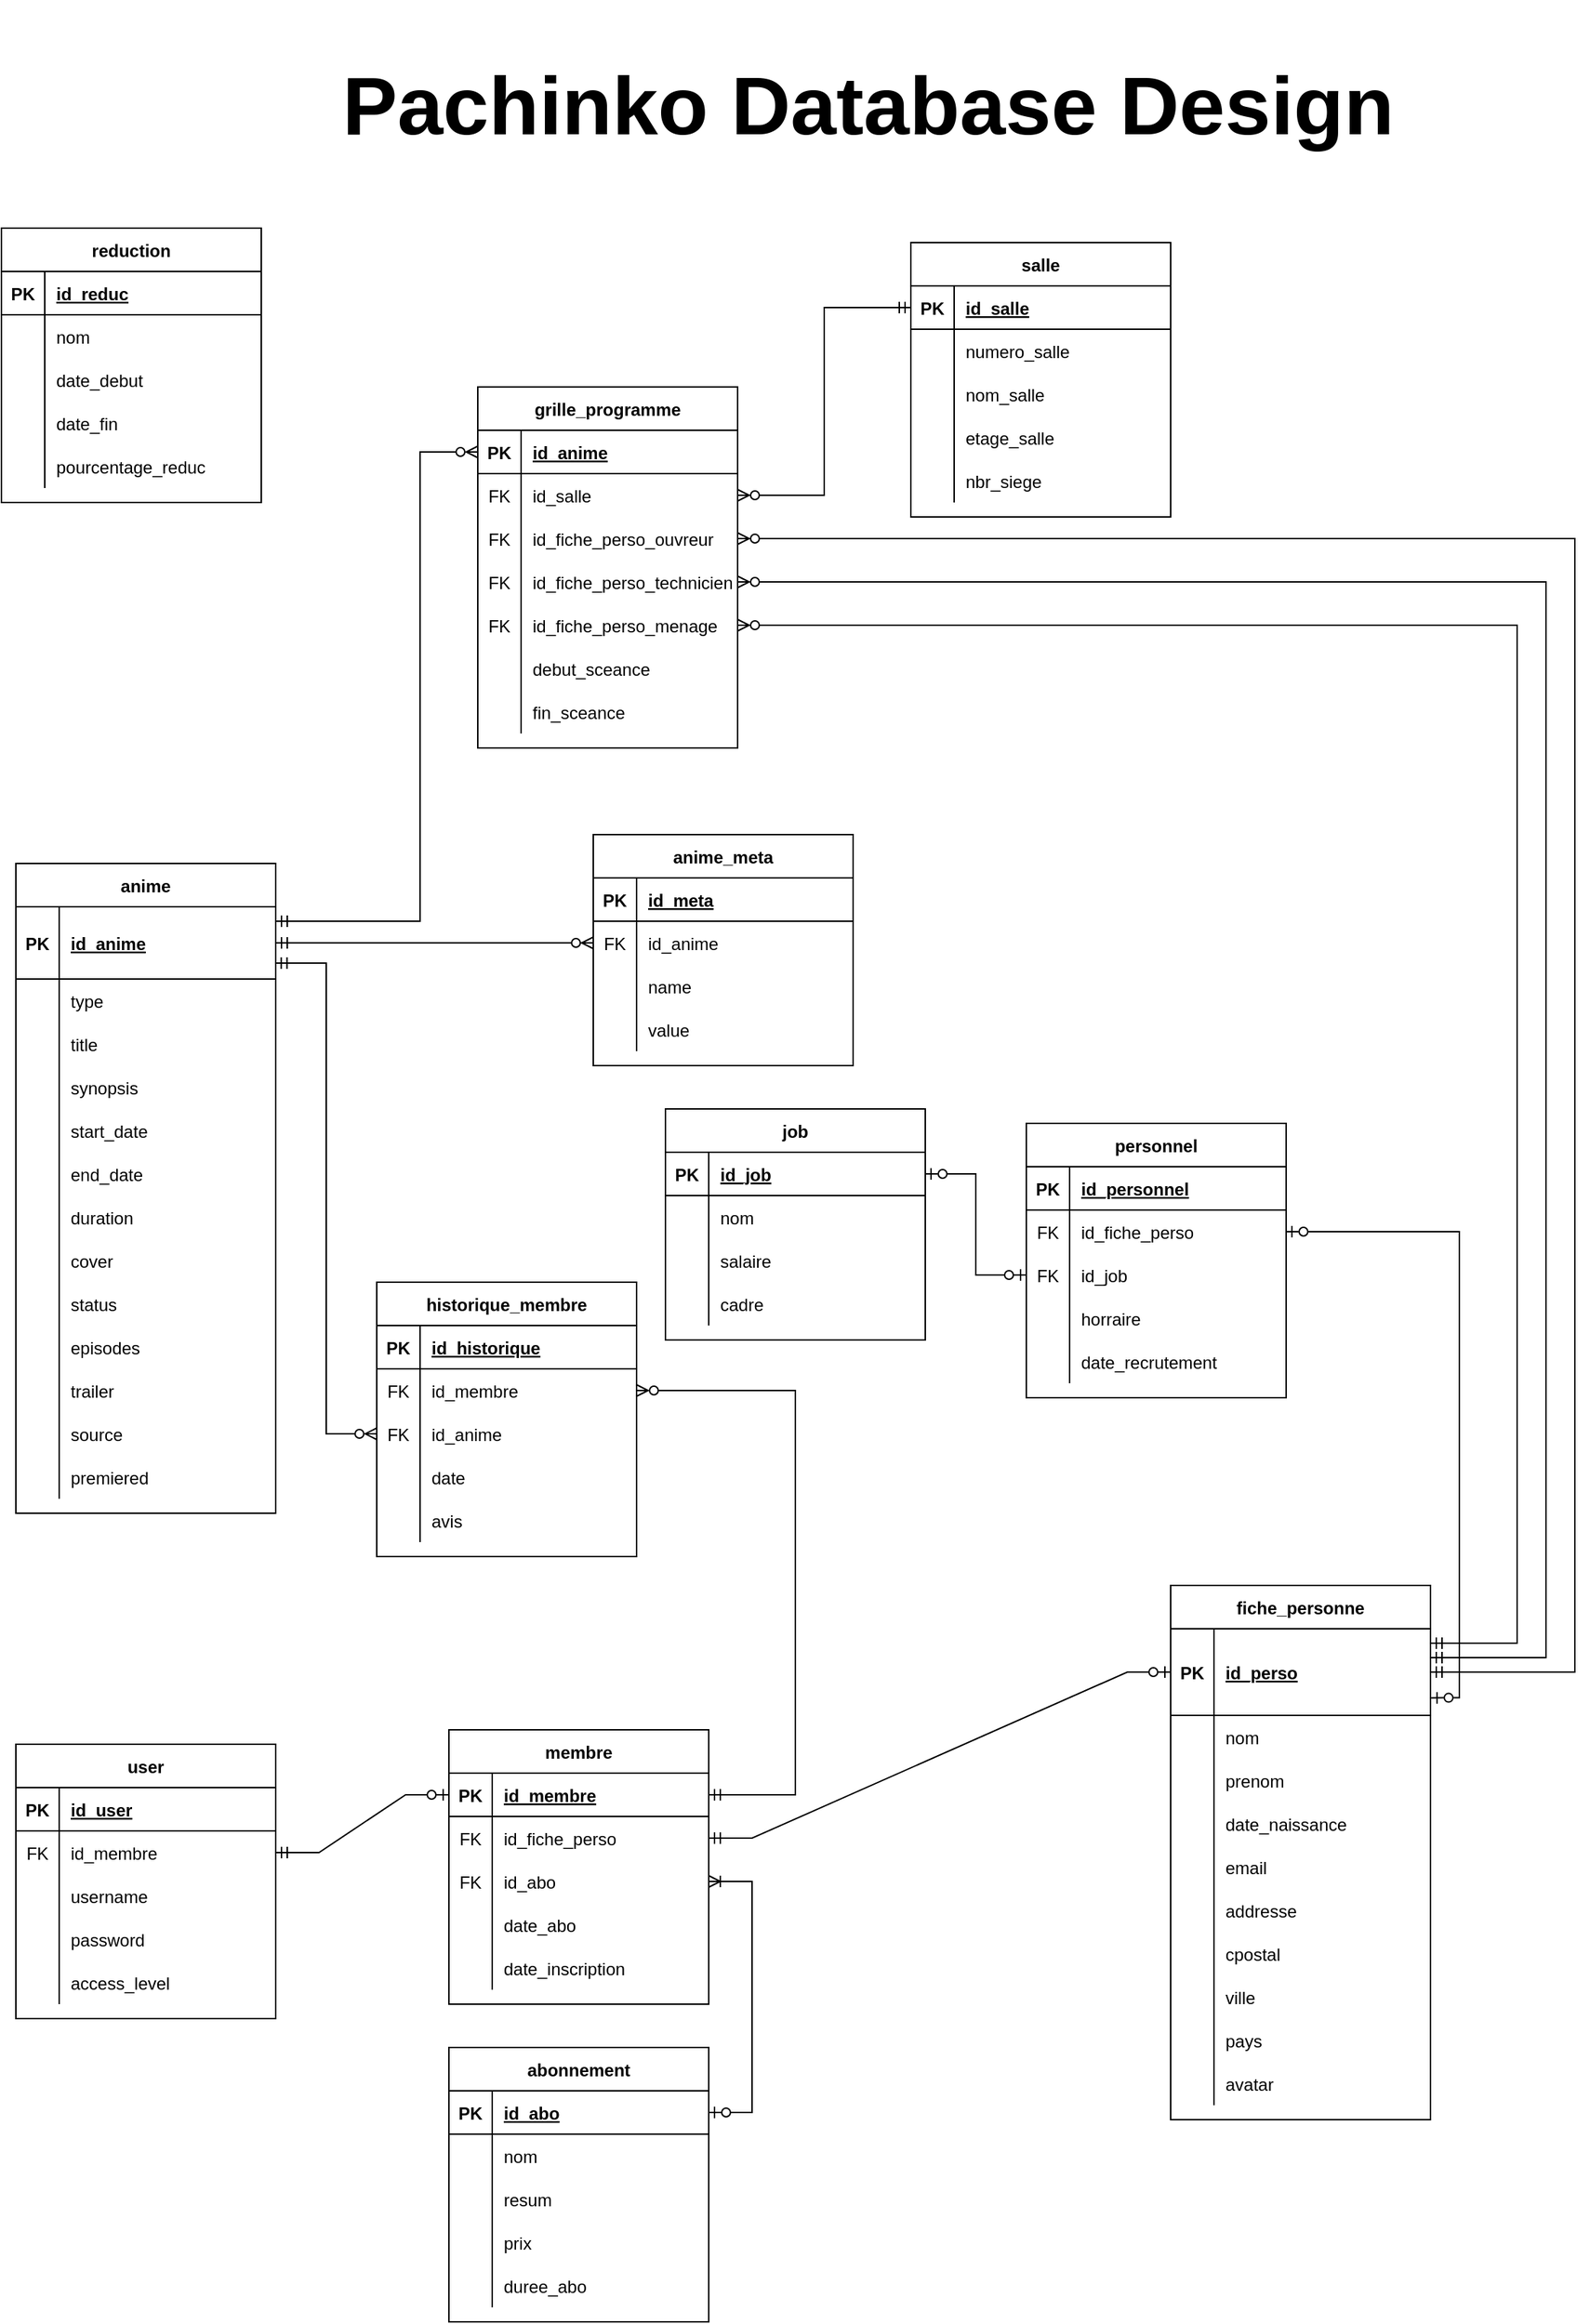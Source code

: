 <mxfile version="16.0.2" type="device"><diagram id="vIEmdg85XI7z0-OwfEZn" name="Page-1"><mxGraphModel dx="1418" dy="853" grid="1" gridSize="10" guides="1" tooltips="1" connect="1" arrows="1" fold="1" page="1" pageScale="1" pageWidth="850" pageHeight="1100" background="none" math="0" shadow="0"><root><mxCell id="0"/><mxCell id="1" parent="0"/><mxCell id="LYvI8UInG3o7OebVYqjZ-1" value="anime" style="shape=table;startSize=30;container=1;collapsible=1;childLayout=tableLayout;fixedRows=1;rowLines=0;fontStyle=1;align=center;resizeLast=1;rounded=0;" parent="1" vertex="1"><mxGeometry x="770" y="970" width="180" height="450" as="geometry"/></mxCell><mxCell id="LYvI8UInG3o7OebVYqjZ-2" value="" style="shape=partialRectangle;collapsible=0;dropTarget=0;pointerEvents=0;fillColor=none;top=0;left=0;bottom=1;right=0;points=[[0,0.5],[1,0.5]];portConstraint=eastwest;rounded=0;" parent="LYvI8UInG3o7OebVYqjZ-1" vertex="1"><mxGeometry y="30" width="180" height="50" as="geometry"/></mxCell><mxCell id="LYvI8UInG3o7OebVYqjZ-3" value="PK" style="shape=partialRectangle;connectable=0;fillColor=none;top=0;left=0;bottom=0;right=0;fontStyle=1;overflow=hidden;rounded=0;" parent="LYvI8UInG3o7OebVYqjZ-2" vertex="1"><mxGeometry width="30" height="50" as="geometry"><mxRectangle width="30" height="50" as="alternateBounds"/></mxGeometry></mxCell><mxCell id="LYvI8UInG3o7OebVYqjZ-4" value="id_anime" style="shape=partialRectangle;connectable=0;fillColor=none;top=0;left=0;bottom=0;right=0;align=left;spacingLeft=6;fontStyle=5;overflow=hidden;rounded=0;" parent="LYvI8UInG3o7OebVYqjZ-2" vertex="1"><mxGeometry x="30" width="150" height="50" as="geometry"><mxRectangle width="150" height="50" as="alternateBounds"/></mxGeometry></mxCell><mxCell id="LYvI8UInG3o7OebVYqjZ-5" value="" style="shape=partialRectangle;collapsible=0;dropTarget=0;pointerEvents=0;fillColor=none;top=0;left=0;bottom=0;right=0;points=[[0,0.5],[1,0.5]];portConstraint=eastwest;rounded=0;" parent="LYvI8UInG3o7OebVYqjZ-1" vertex="1"><mxGeometry y="80" width="180" height="30" as="geometry"/></mxCell><mxCell id="LYvI8UInG3o7OebVYqjZ-6" value="" style="shape=partialRectangle;connectable=0;fillColor=none;top=0;left=0;bottom=0;right=0;editable=1;overflow=hidden;rounded=0;" parent="LYvI8UInG3o7OebVYqjZ-5" vertex="1"><mxGeometry width="30" height="30" as="geometry"><mxRectangle width="30" height="30" as="alternateBounds"/></mxGeometry></mxCell><mxCell id="LYvI8UInG3o7OebVYqjZ-7" value="type" style="shape=partialRectangle;connectable=0;fillColor=none;top=0;left=0;bottom=0;right=0;align=left;spacingLeft=6;overflow=hidden;rounded=0;" parent="LYvI8UInG3o7OebVYqjZ-5" vertex="1"><mxGeometry x="30" width="150" height="30" as="geometry"><mxRectangle width="150" height="30" as="alternateBounds"/></mxGeometry></mxCell><mxCell id="LYvI8UInG3o7OebVYqjZ-8" value="" style="shape=partialRectangle;collapsible=0;dropTarget=0;pointerEvents=0;fillColor=none;top=0;left=0;bottom=0;right=0;points=[[0,0.5],[1,0.5]];portConstraint=eastwest;rounded=0;" parent="LYvI8UInG3o7OebVYqjZ-1" vertex="1"><mxGeometry y="110" width="180" height="30" as="geometry"/></mxCell><mxCell id="LYvI8UInG3o7OebVYqjZ-9" value="" style="shape=partialRectangle;connectable=0;fillColor=none;top=0;left=0;bottom=0;right=0;editable=1;overflow=hidden;rounded=0;" parent="LYvI8UInG3o7OebVYqjZ-8" vertex="1"><mxGeometry width="30" height="30" as="geometry"><mxRectangle width="30" height="30" as="alternateBounds"/></mxGeometry></mxCell><mxCell id="LYvI8UInG3o7OebVYqjZ-10" value="title" style="shape=partialRectangle;connectable=0;fillColor=none;top=0;left=0;bottom=0;right=0;align=left;spacingLeft=6;overflow=hidden;rounded=0;" parent="LYvI8UInG3o7OebVYqjZ-8" vertex="1"><mxGeometry x="30" width="150" height="30" as="geometry"><mxRectangle width="150" height="30" as="alternateBounds"/></mxGeometry></mxCell><mxCell id="LYvI8UInG3o7OebVYqjZ-11" value="" style="shape=partialRectangle;collapsible=0;dropTarget=0;pointerEvents=0;fillColor=none;top=0;left=0;bottom=0;right=0;points=[[0,0.5],[1,0.5]];portConstraint=eastwest;rounded=0;" parent="LYvI8UInG3o7OebVYqjZ-1" vertex="1"><mxGeometry y="140" width="180" height="30" as="geometry"/></mxCell><mxCell id="LYvI8UInG3o7OebVYqjZ-12" value="" style="shape=partialRectangle;connectable=0;fillColor=none;top=0;left=0;bottom=0;right=0;editable=1;overflow=hidden;rounded=0;" parent="LYvI8UInG3o7OebVYqjZ-11" vertex="1"><mxGeometry width="30" height="30" as="geometry"><mxRectangle width="30" height="30" as="alternateBounds"/></mxGeometry></mxCell><mxCell id="LYvI8UInG3o7OebVYqjZ-13" value="synopsis" style="shape=partialRectangle;connectable=0;fillColor=none;top=0;left=0;bottom=0;right=0;align=left;spacingLeft=6;overflow=hidden;rounded=0;" parent="LYvI8UInG3o7OebVYqjZ-11" vertex="1"><mxGeometry x="30" width="150" height="30" as="geometry"><mxRectangle width="150" height="30" as="alternateBounds"/></mxGeometry></mxCell><mxCell id="LYvI8UInG3o7OebVYqjZ-196" value="" style="shape=partialRectangle;collapsible=0;dropTarget=0;pointerEvents=0;fillColor=none;top=0;left=0;bottom=0;right=0;points=[[0,0.5],[1,0.5]];portConstraint=eastwest;rounded=0;" parent="LYvI8UInG3o7OebVYqjZ-1" vertex="1"><mxGeometry y="170" width="180" height="30" as="geometry"/></mxCell><mxCell id="LYvI8UInG3o7OebVYqjZ-197" value="    " style="shape=partialRectangle;connectable=0;fillColor=none;top=0;left=0;bottom=0;right=0;editable=1;overflow=hidden;rounded=0;" parent="LYvI8UInG3o7OebVYqjZ-196" vertex="1"><mxGeometry width="30" height="30" as="geometry"><mxRectangle width="30" height="30" as="alternateBounds"/></mxGeometry></mxCell><mxCell id="LYvI8UInG3o7OebVYqjZ-198" value="start_date" style="shape=partialRectangle;connectable=0;fillColor=none;top=0;left=0;bottom=0;right=0;align=left;spacingLeft=6;overflow=hidden;rounded=0;" parent="LYvI8UInG3o7OebVYqjZ-196" vertex="1"><mxGeometry x="30" width="150" height="30" as="geometry"><mxRectangle width="150" height="30" as="alternateBounds"/></mxGeometry></mxCell><mxCell id="LYvI8UInG3o7OebVYqjZ-199" value="" style="shape=partialRectangle;collapsible=0;dropTarget=0;pointerEvents=0;fillColor=none;top=0;left=0;bottom=0;right=0;points=[[0,0.5],[1,0.5]];portConstraint=eastwest;rounded=0;" parent="LYvI8UInG3o7OebVYqjZ-1" vertex="1"><mxGeometry y="200" width="180" height="30" as="geometry"/></mxCell><mxCell id="LYvI8UInG3o7OebVYqjZ-200" value="" style="shape=partialRectangle;connectable=0;fillColor=none;top=0;left=0;bottom=0;right=0;editable=1;overflow=hidden;rounded=0;" parent="LYvI8UInG3o7OebVYqjZ-199" vertex="1"><mxGeometry width="30" height="30" as="geometry"><mxRectangle width="30" height="30" as="alternateBounds"/></mxGeometry></mxCell><mxCell id="LYvI8UInG3o7OebVYqjZ-201" value="end_date" style="shape=partialRectangle;connectable=0;fillColor=none;top=0;left=0;bottom=0;right=0;align=left;spacingLeft=6;overflow=hidden;rounded=0;" parent="LYvI8UInG3o7OebVYqjZ-199" vertex="1"><mxGeometry x="30" width="150" height="30" as="geometry"><mxRectangle width="150" height="30" as="alternateBounds"/></mxGeometry></mxCell><mxCell id="LYvI8UInG3o7OebVYqjZ-202" value="" style="shape=partialRectangle;collapsible=0;dropTarget=0;pointerEvents=0;fillColor=none;top=0;left=0;bottom=0;right=0;points=[[0,0.5],[1,0.5]];portConstraint=eastwest;rounded=0;" parent="LYvI8UInG3o7OebVYqjZ-1" vertex="1"><mxGeometry y="230" width="180" height="30" as="geometry"/></mxCell><mxCell id="LYvI8UInG3o7OebVYqjZ-203" value="" style="shape=partialRectangle;connectable=0;fillColor=none;top=0;left=0;bottom=0;right=0;editable=1;overflow=hidden;rounded=0;" parent="LYvI8UInG3o7OebVYqjZ-202" vertex="1"><mxGeometry width="30" height="30" as="geometry"><mxRectangle width="30" height="30" as="alternateBounds"/></mxGeometry></mxCell><mxCell id="LYvI8UInG3o7OebVYqjZ-204" value="duration" style="shape=partialRectangle;connectable=0;fillColor=none;top=0;left=0;bottom=0;right=0;align=left;spacingLeft=6;overflow=hidden;rounded=0;" parent="LYvI8UInG3o7OebVYqjZ-202" vertex="1"><mxGeometry x="30" width="150" height="30" as="geometry"><mxRectangle width="150" height="30" as="alternateBounds"/></mxGeometry></mxCell><mxCell id="LYvI8UInG3o7OebVYqjZ-205" value="" style="shape=partialRectangle;collapsible=0;dropTarget=0;pointerEvents=0;fillColor=none;top=0;left=0;bottom=0;right=0;points=[[0,0.5],[1,0.5]];portConstraint=eastwest;rounded=0;" parent="LYvI8UInG3o7OebVYqjZ-1" vertex="1"><mxGeometry y="260" width="180" height="30" as="geometry"/></mxCell><mxCell id="LYvI8UInG3o7OebVYqjZ-206" value="" style="shape=partialRectangle;connectable=0;fillColor=none;top=0;left=0;bottom=0;right=0;editable=1;overflow=hidden;rounded=0;" parent="LYvI8UInG3o7OebVYqjZ-205" vertex="1"><mxGeometry width="30" height="30" as="geometry"><mxRectangle width="30" height="30" as="alternateBounds"/></mxGeometry></mxCell><mxCell id="LYvI8UInG3o7OebVYqjZ-207" value="cover" style="shape=partialRectangle;connectable=0;fillColor=none;top=0;left=0;bottom=0;right=0;align=left;spacingLeft=6;overflow=hidden;rounded=0;" parent="LYvI8UInG3o7OebVYqjZ-205" vertex="1"><mxGeometry x="30" width="150" height="30" as="geometry"><mxRectangle width="150" height="30" as="alternateBounds"/></mxGeometry></mxCell><mxCell id="LYvI8UInG3o7OebVYqjZ-208" value="" style="shape=partialRectangle;collapsible=0;dropTarget=0;pointerEvents=0;fillColor=none;top=0;left=0;bottom=0;right=0;points=[[0,0.5],[1,0.5]];portConstraint=eastwest;rounded=0;" parent="LYvI8UInG3o7OebVYqjZ-1" vertex="1"><mxGeometry y="290" width="180" height="30" as="geometry"/></mxCell><mxCell id="LYvI8UInG3o7OebVYqjZ-209" value="" style="shape=partialRectangle;connectable=0;fillColor=none;top=0;left=0;bottom=0;right=0;editable=1;overflow=hidden;rounded=0;" parent="LYvI8UInG3o7OebVYqjZ-208" vertex="1"><mxGeometry width="30" height="30" as="geometry"><mxRectangle width="30" height="30" as="alternateBounds"/></mxGeometry></mxCell><mxCell id="LYvI8UInG3o7OebVYqjZ-210" value="status" style="shape=partialRectangle;connectable=0;fillColor=none;top=0;left=0;bottom=0;right=0;align=left;spacingLeft=6;overflow=hidden;rounded=0;" parent="LYvI8UInG3o7OebVYqjZ-208" vertex="1"><mxGeometry x="30" width="150" height="30" as="geometry"><mxRectangle width="150" height="30" as="alternateBounds"/></mxGeometry></mxCell><mxCell id="LYvI8UInG3o7OebVYqjZ-211" value="" style="shape=partialRectangle;collapsible=0;dropTarget=0;pointerEvents=0;fillColor=none;top=0;left=0;bottom=0;right=0;points=[[0,0.5],[1,0.5]];portConstraint=eastwest;rounded=0;" parent="LYvI8UInG3o7OebVYqjZ-1" vertex="1"><mxGeometry y="320" width="180" height="30" as="geometry"/></mxCell><mxCell id="LYvI8UInG3o7OebVYqjZ-212" value="" style="shape=partialRectangle;connectable=0;fillColor=none;top=0;left=0;bottom=0;right=0;editable=1;overflow=hidden;rounded=0;" parent="LYvI8UInG3o7OebVYqjZ-211" vertex="1"><mxGeometry width="30" height="30" as="geometry"><mxRectangle width="30" height="30" as="alternateBounds"/></mxGeometry></mxCell><mxCell id="LYvI8UInG3o7OebVYqjZ-213" value="episodes" style="shape=partialRectangle;connectable=0;fillColor=none;top=0;left=0;bottom=0;right=0;align=left;spacingLeft=6;overflow=hidden;rounded=0;" parent="LYvI8UInG3o7OebVYqjZ-211" vertex="1"><mxGeometry x="30" width="150" height="30" as="geometry"><mxRectangle width="150" height="30" as="alternateBounds"/></mxGeometry></mxCell><mxCell id="LYvI8UInG3o7OebVYqjZ-214" value="" style="shape=partialRectangle;collapsible=0;dropTarget=0;pointerEvents=0;fillColor=none;top=0;left=0;bottom=0;right=0;points=[[0,0.5],[1,0.5]];portConstraint=eastwest;rounded=0;" parent="LYvI8UInG3o7OebVYqjZ-1" vertex="1"><mxGeometry y="350" width="180" height="30" as="geometry"/></mxCell><mxCell id="LYvI8UInG3o7OebVYqjZ-215" value="    " style="shape=partialRectangle;connectable=0;fillColor=none;top=0;left=0;bottom=0;right=0;editable=1;overflow=hidden;rounded=0;" parent="LYvI8UInG3o7OebVYqjZ-214" vertex="1"><mxGeometry width="30" height="30" as="geometry"><mxRectangle width="30" height="30" as="alternateBounds"/></mxGeometry></mxCell><mxCell id="LYvI8UInG3o7OebVYqjZ-216" value="trailer" style="shape=partialRectangle;connectable=0;fillColor=none;top=0;left=0;bottom=0;right=0;align=left;spacingLeft=6;overflow=hidden;rounded=0;" parent="LYvI8UInG3o7OebVYqjZ-214" vertex="1"><mxGeometry x="30" width="150" height="30" as="geometry"><mxRectangle width="150" height="30" as="alternateBounds"/></mxGeometry></mxCell><mxCell id="LYvI8UInG3o7OebVYqjZ-217" value="" style="shape=partialRectangle;collapsible=0;dropTarget=0;pointerEvents=0;fillColor=none;top=0;left=0;bottom=0;right=0;points=[[0,0.5],[1,0.5]];portConstraint=eastwest;rounded=0;" parent="LYvI8UInG3o7OebVYqjZ-1" vertex="1"><mxGeometry y="380" width="180" height="30" as="geometry"/></mxCell><mxCell id="LYvI8UInG3o7OebVYqjZ-218" value="    " style="shape=partialRectangle;connectable=0;fillColor=none;top=0;left=0;bottom=0;right=0;editable=1;overflow=hidden;rounded=0;" parent="LYvI8UInG3o7OebVYqjZ-217" vertex="1"><mxGeometry width="30" height="30" as="geometry"><mxRectangle width="30" height="30" as="alternateBounds"/></mxGeometry></mxCell><mxCell id="LYvI8UInG3o7OebVYqjZ-219" value="source" style="shape=partialRectangle;connectable=0;fillColor=none;top=0;left=0;bottom=0;right=0;align=left;spacingLeft=6;overflow=hidden;rounded=0;" parent="LYvI8UInG3o7OebVYqjZ-217" vertex="1"><mxGeometry x="30" width="150" height="30" as="geometry"><mxRectangle width="150" height="30" as="alternateBounds"/></mxGeometry></mxCell><mxCell id="LYvI8UInG3o7OebVYqjZ-220" value="" style="shape=partialRectangle;collapsible=0;dropTarget=0;pointerEvents=0;fillColor=none;top=0;left=0;bottom=0;right=0;points=[[0,0.5],[1,0.5]];portConstraint=eastwest;rounded=0;" parent="LYvI8UInG3o7OebVYqjZ-1" vertex="1"><mxGeometry y="410" width="180" height="30" as="geometry"/></mxCell><mxCell id="LYvI8UInG3o7OebVYqjZ-221" value="    " style="shape=partialRectangle;connectable=0;fillColor=none;top=0;left=0;bottom=0;right=0;editable=1;overflow=hidden;rounded=0;" parent="LYvI8UInG3o7OebVYqjZ-220" vertex="1"><mxGeometry width="30" height="30" as="geometry"><mxRectangle width="30" height="30" as="alternateBounds"/></mxGeometry></mxCell><mxCell id="LYvI8UInG3o7OebVYqjZ-222" value="premiered" style="shape=partialRectangle;connectable=0;fillColor=none;top=0;left=0;bottom=0;right=0;align=left;spacingLeft=6;overflow=hidden;rounded=0;" parent="LYvI8UInG3o7OebVYqjZ-220" vertex="1"><mxGeometry x="30" width="150" height="30" as="geometry"><mxRectangle width="150" height="30" as="alternateBounds"/></mxGeometry></mxCell><mxCell id="LYvI8UInG3o7OebVYqjZ-53" value="anime_meta" style="shape=table;startSize=30;container=1;collapsible=1;childLayout=tableLayout;fixedRows=1;rowLines=0;fontStyle=1;align=center;resizeLast=1;rounded=0;" parent="1" vertex="1"><mxGeometry x="1170" y="950" width="180" height="160" as="geometry"/></mxCell><mxCell id="LYvI8UInG3o7OebVYqjZ-54" value="" style="shape=partialRectangle;collapsible=0;dropTarget=0;pointerEvents=0;fillColor=none;top=0;left=0;bottom=1;right=0;points=[[0,0.5],[1,0.5]];portConstraint=eastwest;rounded=0;" parent="LYvI8UInG3o7OebVYqjZ-53" vertex="1"><mxGeometry y="30" width="180" height="30" as="geometry"/></mxCell><mxCell id="LYvI8UInG3o7OebVYqjZ-55" value="PK" style="shape=partialRectangle;connectable=0;fillColor=none;top=0;left=0;bottom=0;right=0;fontStyle=1;overflow=hidden;rounded=0;" parent="LYvI8UInG3o7OebVYqjZ-54" vertex="1"><mxGeometry width="30" height="30" as="geometry"><mxRectangle width="30" height="30" as="alternateBounds"/></mxGeometry></mxCell><mxCell id="LYvI8UInG3o7OebVYqjZ-56" value="id_meta" style="shape=partialRectangle;connectable=0;fillColor=none;top=0;left=0;bottom=0;right=0;align=left;spacingLeft=6;fontStyle=5;overflow=hidden;rounded=0;" parent="LYvI8UInG3o7OebVYqjZ-54" vertex="1"><mxGeometry x="30" width="150" height="30" as="geometry"><mxRectangle width="150" height="30" as="alternateBounds"/></mxGeometry></mxCell><mxCell id="LYvI8UInG3o7OebVYqjZ-57" value="" style="shape=partialRectangle;collapsible=0;dropTarget=0;pointerEvents=0;fillColor=none;top=0;left=0;bottom=0;right=0;points=[[0,0.5],[1,0.5]];portConstraint=eastwest;rounded=0;" parent="LYvI8UInG3o7OebVYqjZ-53" vertex="1"><mxGeometry y="60" width="180" height="30" as="geometry"/></mxCell><mxCell id="LYvI8UInG3o7OebVYqjZ-58" value="FK" style="shape=partialRectangle;connectable=0;fillColor=none;top=0;left=0;bottom=0;right=0;editable=1;overflow=hidden;rounded=0;" parent="LYvI8UInG3o7OebVYqjZ-57" vertex="1"><mxGeometry width="30" height="30" as="geometry"><mxRectangle width="30" height="30" as="alternateBounds"/></mxGeometry></mxCell><mxCell id="LYvI8UInG3o7OebVYqjZ-59" value="id_anime" style="shape=partialRectangle;connectable=0;fillColor=none;top=0;left=0;bottom=0;right=0;align=left;spacingLeft=6;overflow=hidden;rounded=0;" parent="LYvI8UInG3o7OebVYqjZ-57" vertex="1"><mxGeometry x="30" width="150" height="30" as="geometry"><mxRectangle width="150" height="30" as="alternateBounds"/></mxGeometry></mxCell><mxCell id="LYvI8UInG3o7OebVYqjZ-60" value="" style="shape=partialRectangle;collapsible=0;dropTarget=0;pointerEvents=0;fillColor=none;top=0;left=0;bottom=0;right=0;points=[[0,0.5],[1,0.5]];portConstraint=eastwest;rounded=0;" parent="LYvI8UInG3o7OebVYqjZ-53" vertex="1"><mxGeometry y="90" width="180" height="30" as="geometry"/></mxCell><mxCell id="LYvI8UInG3o7OebVYqjZ-61" value="" style="shape=partialRectangle;connectable=0;fillColor=none;top=0;left=0;bottom=0;right=0;editable=1;overflow=hidden;rounded=0;" parent="LYvI8UInG3o7OebVYqjZ-60" vertex="1"><mxGeometry width="30" height="30" as="geometry"><mxRectangle width="30" height="30" as="alternateBounds"/></mxGeometry></mxCell><mxCell id="LYvI8UInG3o7OebVYqjZ-62" value="name" style="shape=partialRectangle;connectable=0;fillColor=none;top=0;left=0;bottom=0;right=0;align=left;spacingLeft=6;overflow=hidden;rounded=0;" parent="LYvI8UInG3o7OebVYqjZ-60" vertex="1"><mxGeometry x="30" width="150" height="30" as="geometry"><mxRectangle width="150" height="30" as="alternateBounds"/></mxGeometry></mxCell><mxCell id="LYvI8UInG3o7OebVYqjZ-63" value="" style="shape=partialRectangle;collapsible=0;dropTarget=0;pointerEvents=0;fillColor=none;top=0;left=0;bottom=0;right=0;points=[[0,0.5],[1,0.5]];portConstraint=eastwest;rounded=0;" parent="LYvI8UInG3o7OebVYqjZ-53" vertex="1"><mxGeometry y="120" width="180" height="30" as="geometry"/></mxCell><mxCell id="LYvI8UInG3o7OebVYqjZ-64" value="" style="shape=partialRectangle;connectable=0;fillColor=none;top=0;left=0;bottom=0;right=0;editable=1;overflow=hidden;rounded=0;" parent="LYvI8UInG3o7OebVYqjZ-63" vertex="1"><mxGeometry width="30" height="30" as="geometry"><mxRectangle width="30" height="30" as="alternateBounds"/></mxGeometry></mxCell><mxCell id="LYvI8UInG3o7OebVYqjZ-65" value="value" style="shape=partialRectangle;connectable=0;fillColor=none;top=0;left=0;bottom=0;right=0;align=left;spacingLeft=6;overflow=hidden;rounded=0;" parent="LYvI8UInG3o7OebVYqjZ-63" vertex="1"><mxGeometry x="30" width="150" height="30" as="geometry"><mxRectangle width="150" height="30" as="alternateBounds"/></mxGeometry></mxCell><mxCell id="LYvI8UInG3o7OebVYqjZ-66" value="abonnement" style="shape=table;startSize=30;container=1;collapsible=1;childLayout=tableLayout;fixedRows=1;rowLines=0;fontStyle=1;align=center;resizeLast=1;rounded=0;" parent="1" vertex="1"><mxGeometry x="1070" y="1790" width="180" height="190" as="geometry"/></mxCell><mxCell id="LYvI8UInG3o7OebVYqjZ-67" value="" style="shape=partialRectangle;collapsible=0;dropTarget=0;pointerEvents=0;fillColor=none;top=0;left=0;bottom=1;right=0;points=[[0,0.5],[1,0.5]];portConstraint=eastwest;rounded=0;" parent="LYvI8UInG3o7OebVYqjZ-66" vertex="1"><mxGeometry y="30" width="180" height="30" as="geometry"/></mxCell><mxCell id="LYvI8UInG3o7OebVYqjZ-68" value="PK" style="shape=partialRectangle;connectable=0;fillColor=none;top=0;left=0;bottom=0;right=0;fontStyle=1;overflow=hidden;rounded=0;" parent="LYvI8UInG3o7OebVYqjZ-67" vertex="1"><mxGeometry width="30" height="30" as="geometry"><mxRectangle width="30" height="30" as="alternateBounds"/></mxGeometry></mxCell><mxCell id="LYvI8UInG3o7OebVYqjZ-69" value="id_abo" style="shape=partialRectangle;connectable=0;fillColor=none;top=0;left=0;bottom=0;right=0;align=left;spacingLeft=6;fontStyle=5;overflow=hidden;rounded=0;" parent="LYvI8UInG3o7OebVYqjZ-67" vertex="1"><mxGeometry x="30" width="150" height="30" as="geometry"><mxRectangle width="150" height="30" as="alternateBounds"/></mxGeometry></mxCell><mxCell id="LYvI8UInG3o7OebVYqjZ-70" value="" style="shape=partialRectangle;collapsible=0;dropTarget=0;pointerEvents=0;fillColor=none;top=0;left=0;bottom=0;right=0;points=[[0,0.5],[1,0.5]];portConstraint=eastwest;rounded=0;" parent="LYvI8UInG3o7OebVYqjZ-66" vertex="1"><mxGeometry y="60" width="180" height="30" as="geometry"/></mxCell><mxCell id="LYvI8UInG3o7OebVYqjZ-71" value="" style="shape=partialRectangle;connectable=0;fillColor=none;top=0;left=0;bottom=0;right=0;editable=1;overflow=hidden;rounded=0;" parent="LYvI8UInG3o7OebVYqjZ-70" vertex="1"><mxGeometry width="30" height="30" as="geometry"><mxRectangle width="30" height="30" as="alternateBounds"/></mxGeometry></mxCell><mxCell id="LYvI8UInG3o7OebVYqjZ-72" value="nom" style="shape=partialRectangle;connectable=0;fillColor=none;top=0;left=0;bottom=0;right=0;align=left;spacingLeft=6;overflow=hidden;rounded=0;" parent="LYvI8UInG3o7OebVYqjZ-70" vertex="1"><mxGeometry x="30" width="150" height="30" as="geometry"><mxRectangle width="150" height="30" as="alternateBounds"/></mxGeometry></mxCell><mxCell id="LYvI8UInG3o7OebVYqjZ-73" value="" style="shape=partialRectangle;collapsible=0;dropTarget=0;pointerEvents=0;fillColor=none;top=0;left=0;bottom=0;right=0;points=[[0,0.5],[1,0.5]];portConstraint=eastwest;rounded=0;" parent="LYvI8UInG3o7OebVYqjZ-66" vertex="1"><mxGeometry y="90" width="180" height="30" as="geometry"/></mxCell><mxCell id="LYvI8UInG3o7OebVYqjZ-74" value="" style="shape=partialRectangle;connectable=0;fillColor=none;top=0;left=0;bottom=0;right=0;editable=1;overflow=hidden;rounded=0;" parent="LYvI8UInG3o7OebVYqjZ-73" vertex="1"><mxGeometry width="30" height="30" as="geometry"><mxRectangle width="30" height="30" as="alternateBounds"/></mxGeometry></mxCell><mxCell id="LYvI8UInG3o7OebVYqjZ-75" value="resum" style="shape=partialRectangle;connectable=0;fillColor=none;top=0;left=0;bottom=0;right=0;align=left;spacingLeft=6;overflow=hidden;rounded=0;" parent="LYvI8UInG3o7OebVYqjZ-73" vertex="1"><mxGeometry x="30" width="150" height="30" as="geometry"><mxRectangle width="150" height="30" as="alternateBounds"/></mxGeometry></mxCell><mxCell id="LYvI8UInG3o7OebVYqjZ-76" value="" style="shape=partialRectangle;collapsible=0;dropTarget=0;pointerEvents=0;fillColor=none;top=0;left=0;bottom=0;right=0;points=[[0,0.5],[1,0.5]];portConstraint=eastwest;rounded=0;" parent="LYvI8UInG3o7OebVYqjZ-66" vertex="1"><mxGeometry y="120" width="180" height="30" as="geometry"/></mxCell><mxCell id="LYvI8UInG3o7OebVYqjZ-77" value="" style="shape=partialRectangle;connectable=0;fillColor=none;top=0;left=0;bottom=0;right=0;editable=1;overflow=hidden;rounded=0;" parent="LYvI8UInG3o7OebVYqjZ-76" vertex="1"><mxGeometry width="30" height="30" as="geometry"><mxRectangle width="30" height="30" as="alternateBounds"/></mxGeometry></mxCell><mxCell id="LYvI8UInG3o7OebVYqjZ-78" value="prix" style="shape=partialRectangle;connectable=0;fillColor=none;top=0;left=0;bottom=0;right=0;align=left;spacingLeft=6;overflow=hidden;rounded=0;" parent="LYvI8UInG3o7OebVYqjZ-76" vertex="1"><mxGeometry x="30" width="150" height="30" as="geometry"><mxRectangle width="150" height="30" as="alternateBounds"/></mxGeometry></mxCell><mxCell id="LYvI8UInG3o7OebVYqjZ-223" value="" style="shape=partialRectangle;collapsible=0;dropTarget=0;pointerEvents=0;fillColor=none;top=0;left=0;bottom=0;right=0;points=[[0,0.5],[1,0.5]];portConstraint=eastwest;rounded=0;" parent="LYvI8UInG3o7OebVYqjZ-66" vertex="1"><mxGeometry y="150" width="180" height="30" as="geometry"/></mxCell><mxCell id="LYvI8UInG3o7OebVYqjZ-224" value="" style="shape=partialRectangle;connectable=0;fillColor=none;top=0;left=0;bottom=0;right=0;editable=1;overflow=hidden;rounded=0;" parent="LYvI8UInG3o7OebVYqjZ-223" vertex="1"><mxGeometry width="30" height="30" as="geometry"><mxRectangle width="30" height="30" as="alternateBounds"/></mxGeometry></mxCell><mxCell id="LYvI8UInG3o7OebVYqjZ-225" value="duree_abo" style="shape=partialRectangle;connectable=0;fillColor=none;top=0;left=0;bottom=0;right=0;align=left;spacingLeft=6;overflow=hidden;rounded=0;" parent="LYvI8UInG3o7OebVYqjZ-223" vertex="1"><mxGeometry x="30" width="150" height="30" as="geometry"><mxRectangle width="150" height="30" as="alternateBounds"/></mxGeometry></mxCell><mxCell id="LYvI8UInG3o7OebVYqjZ-79" value="user" style="shape=table;startSize=30;container=1;collapsible=1;childLayout=tableLayout;fixedRows=1;rowLines=0;fontStyle=1;align=center;resizeLast=1;rounded=0;" parent="1" vertex="1"><mxGeometry x="770" y="1580" width="180" height="190" as="geometry"/></mxCell><mxCell id="LYvI8UInG3o7OebVYqjZ-80" value="" style="shape=partialRectangle;collapsible=0;dropTarget=0;pointerEvents=0;fillColor=none;top=0;left=0;bottom=1;right=0;points=[[0,0.5],[1,0.5]];portConstraint=eastwest;rounded=0;" parent="LYvI8UInG3o7OebVYqjZ-79" vertex="1"><mxGeometry y="30" width="180" height="30" as="geometry"/></mxCell><mxCell id="LYvI8UInG3o7OebVYqjZ-81" value="PK" style="shape=partialRectangle;connectable=0;fillColor=none;top=0;left=0;bottom=0;right=0;fontStyle=1;overflow=hidden;rounded=0;" parent="LYvI8UInG3o7OebVYqjZ-80" vertex="1"><mxGeometry width="30" height="30" as="geometry"><mxRectangle width="30" height="30" as="alternateBounds"/></mxGeometry></mxCell><mxCell id="LYvI8UInG3o7OebVYqjZ-82" value="id_user" style="shape=partialRectangle;connectable=0;fillColor=none;top=0;left=0;bottom=0;right=0;align=left;spacingLeft=6;fontStyle=5;overflow=hidden;rounded=0;" parent="LYvI8UInG3o7OebVYqjZ-80" vertex="1"><mxGeometry x="30" width="150" height="30" as="geometry"><mxRectangle width="150" height="30" as="alternateBounds"/></mxGeometry></mxCell><mxCell id="LYvI8UInG3o7OebVYqjZ-83" value="" style="shape=partialRectangle;collapsible=0;dropTarget=0;pointerEvents=0;fillColor=none;top=0;left=0;bottom=0;right=0;points=[[0,0.5],[1,0.5]];portConstraint=eastwest;rounded=0;" parent="LYvI8UInG3o7OebVYqjZ-79" vertex="1"><mxGeometry y="60" width="180" height="30" as="geometry"/></mxCell><mxCell id="LYvI8UInG3o7OebVYqjZ-84" value="FK" style="shape=partialRectangle;connectable=0;fillColor=none;top=0;left=0;bottom=0;right=0;editable=1;overflow=hidden;rounded=0;" parent="LYvI8UInG3o7OebVYqjZ-83" vertex="1"><mxGeometry width="30" height="30" as="geometry"><mxRectangle width="30" height="30" as="alternateBounds"/></mxGeometry></mxCell><mxCell id="LYvI8UInG3o7OebVYqjZ-85" value="id_membre" style="shape=partialRectangle;connectable=0;fillColor=none;top=0;left=0;bottom=0;right=0;align=left;spacingLeft=6;overflow=hidden;rounded=0;" parent="LYvI8UInG3o7OebVYqjZ-83" vertex="1"><mxGeometry x="30" width="150" height="30" as="geometry"><mxRectangle width="150" height="30" as="alternateBounds"/></mxGeometry></mxCell><mxCell id="LYvI8UInG3o7OebVYqjZ-86" value="" style="shape=partialRectangle;collapsible=0;dropTarget=0;pointerEvents=0;fillColor=none;top=0;left=0;bottom=0;right=0;points=[[0,0.5],[1,0.5]];portConstraint=eastwest;rounded=0;" parent="LYvI8UInG3o7OebVYqjZ-79" vertex="1"><mxGeometry y="90" width="180" height="30" as="geometry"/></mxCell><mxCell id="LYvI8UInG3o7OebVYqjZ-87" value="" style="shape=partialRectangle;connectable=0;fillColor=none;top=0;left=0;bottom=0;right=0;editable=1;overflow=hidden;rounded=0;" parent="LYvI8UInG3o7OebVYqjZ-86" vertex="1"><mxGeometry width="30" height="30" as="geometry"><mxRectangle width="30" height="30" as="alternateBounds"/></mxGeometry></mxCell><mxCell id="LYvI8UInG3o7OebVYqjZ-88" value="username" style="shape=partialRectangle;connectable=0;fillColor=none;top=0;left=0;bottom=0;right=0;align=left;spacingLeft=6;overflow=hidden;rounded=0;" parent="LYvI8UInG3o7OebVYqjZ-86" vertex="1"><mxGeometry x="30" width="150" height="30" as="geometry"><mxRectangle width="150" height="30" as="alternateBounds"/></mxGeometry></mxCell><mxCell id="LYvI8UInG3o7OebVYqjZ-89" value="" style="shape=partialRectangle;collapsible=0;dropTarget=0;pointerEvents=0;fillColor=none;top=0;left=0;bottom=0;right=0;points=[[0,0.5],[1,0.5]];portConstraint=eastwest;rounded=0;" parent="LYvI8UInG3o7OebVYqjZ-79" vertex="1"><mxGeometry y="120" width="180" height="30" as="geometry"/></mxCell><mxCell id="LYvI8UInG3o7OebVYqjZ-90" value="" style="shape=partialRectangle;connectable=0;fillColor=none;top=0;left=0;bottom=0;right=0;editable=1;overflow=hidden;rounded=0;" parent="LYvI8UInG3o7OebVYqjZ-89" vertex="1"><mxGeometry width="30" height="30" as="geometry"><mxRectangle width="30" height="30" as="alternateBounds"/></mxGeometry></mxCell><mxCell id="LYvI8UInG3o7OebVYqjZ-91" value="password" style="shape=partialRectangle;connectable=0;fillColor=none;top=0;left=0;bottom=0;right=0;align=left;spacingLeft=6;overflow=hidden;rounded=0;" parent="LYvI8UInG3o7OebVYqjZ-89" vertex="1"><mxGeometry x="30" width="150" height="30" as="geometry"><mxRectangle width="150" height="30" as="alternateBounds"/></mxGeometry></mxCell><mxCell id="LYvI8UInG3o7OebVYqjZ-269" value="" style="shape=partialRectangle;collapsible=0;dropTarget=0;pointerEvents=0;fillColor=none;top=0;left=0;bottom=0;right=0;points=[[0,0.5],[1,0.5]];portConstraint=eastwest;rounded=0;" parent="LYvI8UInG3o7OebVYqjZ-79" vertex="1"><mxGeometry y="150" width="180" height="30" as="geometry"/></mxCell><mxCell id="LYvI8UInG3o7OebVYqjZ-270" value="" style="shape=partialRectangle;connectable=0;fillColor=none;top=0;left=0;bottom=0;right=0;editable=1;overflow=hidden;rounded=0;" parent="LYvI8UInG3o7OebVYqjZ-269" vertex="1"><mxGeometry width="30" height="30" as="geometry"><mxRectangle width="30" height="30" as="alternateBounds"/></mxGeometry></mxCell><mxCell id="LYvI8UInG3o7OebVYqjZ-271" value="access_level" style="shape=partialRectangle;connectable=0;fillColor=none;top=0;left=0;bottom=0;right=0;align=left;spacingLeft=6;overflow=hidden;rounded=0;" parent="LYvI8UInG3o7OebVYqjZ-269" vertex="1"><mxGeometry x="30" width="150" height="30" as="geometry"><mxRectangle width="150" height="30" as="alternateBounds"/></mxGeometry></mxCell><mxCell id="LYvI8UInG3o7OebVYqjZ-92" value="salle" style="shape=table;startSize=30;container=1;collapsible=1;childLayout=tableLayout;fixedRows=1;rowLines=0;fontStyle=1;align=center;resizeLast=1;rounded=0;" parent="1" vertex="1"><mxGeometry x="1390" y="540" width="180" height="190" as="geometry"/></mxCell><mxCell id="LYvI8UInG3o7OebVYqjZ-93" value="" style="shape=partialRectangle;collapsible=0;dropTarget=0;pointerEvents=0;fillColor=none;top=0;left=0;bottom=1;right=0;points=[[0,0.5],[1,0.5]];portConstraint=eastwest;rounded=0;" parent="LYvI8UInG3o7OebVYqjZ-92" vertex="1"><mxGeometry y="30" width="180" height="30" as="geometry"/></mxCell><mxCell id="LYvI8UInG3o7OebVYqjZ-94" value="PK" style="shape=partialRectangle;connectable=0;fillColor=none;top=0;left=0;bottom=0;right=0;fontStyle=1;overflow=hidden;rounded=0;" parent="LYvI8UInG3o7OebVYqjZ-93" vertex="1"><mxGeometry width="30" height="30" as="geometry"><mxRectangle width="30" height="30" as="alternateBounds"/></mxGeometry></mxCell><mxCell id="LYvI8UInG3o7OebVYqjZ-95" value="id_salle" style="shape=partialRectangle;connectable=0;fillColor=none;top=0;left=0;bottom=0;right=0;align=left;spacingLeft=6;fontStyle=5;overflow=hidden;rounded=0;" parent="LYvI8UInG3o7OebVYqjZ-93" vertex="1"><mxGeometry x="30" width="150" height="30" as="geometry"><mxRectangle width="150" height="30" as="alternateBounds"/></mxGeometry></mxCell><mxCell id="LYvI8UInG3o7OebVYqjZ-96" value="" style="shape=partialRectangle;collapsible=0;dropTarget=0;pointerEvents=0;fillColor=none;top=0;left=0;bottom=0;right=0;points=[[0,0.5],[1,0.5]];portConstraint=eastwest;rounded=0;" parent="LYvI8UInG3o7OebVYqjZ-92" vertex="1"><mxGeometry y="60" width="180" height="30" as="geometry"/></mxCell><mxCell id="LYvI8UInG3o7OebVYqjZ-97" value="" style="shape=partialRectangle;connectable=0;fillColor=none;top=0;left=0;bottom=0;right=0;editable=1;overflow=hidden;rounded=0;" parent="LYvI8UInG3o7OebVYqjZ-96" vertex="1"><mxGeometry width="30" height="30" as="geometry"><mxRectangle width="30" height="30" as="alternateBounds"/></mxGeometry></mxCell><mxCell id="LYvI8UInG3o7OebVYqjZ-98" value="numero_salle" style="shape=partialRectangle;connectable=0;fillColor=none;top=0;left=0;bottom=0;right=0;align=left;spacingLeft=6;overflow=hidden;rounded=0;" parent="LYvI8UInG3o7OebVYqjZ-96" vertex="1"><mxGeometry x="30" width="150" height="30" as="geometry"><mxRectangle width="150" height="30" as="alternateBounds"/></mxGeometry></mxCell><mxCell id="LYvI8UInG3o7OebVYqjZ-99" value="" style="shape=partialRectangle;collapsible=0;dropTarget=0;pointerEvents=0;fillColor=none;top=0;left=0;bottom=0;right=0;points=[[0,0.5],[1,0.5]];portConstraint=eastwest;rounded=0;" parent="LYvI8UInG3o7OebVYqjZ-92" vertex="1"><mxGeometry y="90" width="180" height="30" as="geometry"/></mxCell><mxCell id="LYvI8UInG3o7OebVYqjZ-100" value="" style="shape=partialRectangle;connectable=0;fillColor=none;top=0;left=0;bottom=0;right=0;editable=1;overflow=hidden;rounded=0;" parent="LYvI8UInG3o7OebVYqjZ-99" vertex="1"><mxGeometry width="30" height="30" as="geometry"><mxRectangle width="30" height="30" as="alternateBounds"/></mxGeometry></mxCell><mxCell id="LYvI8UInG3o7OebVYqjZ-101" value="nom_salle" style="shape=partialRectangle;connectable=0;fillColor=none;top=0;left=0;bottom=0;right=0;align=left;spacingLeft=6;overflow=hidden;rounded=0;" parent="LYvI8UInG3o7OebVYqjZ-99" vertex="1"><mxGeometry x="30" width="150" height="30" as="geometry"><mxRectangle width="150" height="30" as="alternateBounds"/></mxGeometry></mxCell><mxCell id="LYvI8UInG3o7OebVYqjZ-102" value="" style="shape=partialRectangle;collapsible=0;dropTarget=0;pointerEvents=0;fillColor=none;top=0;left=0;bottom=0;right=0;points=[[0,0.5],[1,0.5]];portConstraint=eastwest;rounded=0;" parent="LYvI8UInG3o7OebVYqjZ-92" vertex="1"><mxGeometry y="120" width="180" height="30" as="geometry"/></mxCell><mxCell id="LYvI8UInG3o7OebVYqjZ-103" value="" style="shape=partialRectangle;connectable=0;fillColor=none;top=0;left=0;bottom=0;right=0;editable=1;overflow=hidden;rounded=0;" parent="LYvI8UInG3o7OebVYqjZ-102" vertex="1"><mxGeometry width="30" height="30" as="geometry"><mxRectangle width="30" height="30" as="alternateBounds"/></mxGeometry></mxCell><mxCell id="LYvI8UInG3o7OebVYqjZ-104" value="etage_salle" style="shape=partialRectangle;connectable=0;fillColor=none;top=0;left=0;bottom=0;right=0;align=left;spacingLeft=6;overflow=hidden;rounded=0;" parent="LYvI8UInG3o7OebVYqjZ-102" vertex="1"><mxGeometry x="30" width="150" height="30" as="geometry"><mxRectangle width="150" height="30" as="alternateBounds"/></mxGeometry></mxCell><mxCell id="LYvI8UInG3o7OebVYqjZ-265" value="" style="shape=partialRectangle;collapsible=0;dropTarget=0;pointerEvents=0;fillColor=none;top=0;left=0;bottom=0;right=0;points=[[0,0.5],[1,0.5]];portConstraint=eastwest;rounded=0;" parent="LYvI8UInG3o7OebVYqjZ-92" vertex="1"><mxGeometry y="150" width="180" height="30" as="geometry"/></mxCell><mxCell id="LYvI8UInG3o7OebVYqjZ-266" value="" style="shape=partialRectangle;connectable=0;fillColor=none;top=0;left=0;bottom=0;right=0;editable=1;overflow=hidden;rounded=0;" parent="LYvI8UInG3o7OebVYqjZ-265" vertex="1"><mxGeometry width="30" height="30" as="geometry"><mxRectangle width="30" height="30" as="alternateBounds"/></mxGeometry></mxCell><mxCell id="LYvI8UInG3o7OebVYqjZ-267" value="nbr_siege" style="shape=partialRectangle;connectable=0;fillColor=none;top=0;left=0;bottom=0;right=0;align=left;spacingLeft=6;overflow=hidden;rounded=0;" parent="LYvI8UInG3o7OebVYqjZ-265" vertex="1"><mxGeometry x="30" width="150" height="30" as="geometry"><mxRectangle width="150" height="30" as="alternateBounds"/></mxGeometry></mxCell><mxCell id="LYvI8UInG3o7OebVYqjZ-105" value="reduction" style="shape=table;startSize=30;container=1;collapsible=1;childLayout=tableLayout;fixedRows=1;rowLines=0;fontStyle=1;align=center;resizeLast=1;rounded=0;" parent="1" vertex="1"><mxGeometry x="760" y="530" width="180" height="190" as="geometry"/></mxCell><mxCell id="LYvI8UInG3o7OebVYqjZ-106" value="" style="shape=partialRectangle;collapsible=0;dropTarget=0;pointerEvents=0;fillColor=none;top=0;left=0;bottom=1;right=0;points=[[0,0.5],[1,0.5]];portConstraint=eastwest;rounded=0;" parent="LYvI8UInG3o7OebVYqjZ-105" vertex="1"><mxGeometry y="30" width="180" height="30" as="geometry"/></mxCell><mxCell id="LYvI8UInG3o7OebVYqjZ-107" value="PK" style="shape=partialRectangle;connectable=0;fillColor=none;top=0;left=0;bottom=0;right=0;fontStyle=1;overflow=hidden;rounded=0;" parent="LYvI8UInG3o7OebVYqjZ-106" vertex="1"><mxGeometry width="30" height="30" as="geometry"><mxRectangle width="30" height="30" as="alternateBounds"/></mxGeometry></mxCell><mxCell id="LYvI8UInG3o7OebVYqjZ-108" value="id_reduc" style="shape=partialRectangle;connectable=0;fillColor=none;top=0;left=0;bottom=0;right=0;align=left;spacingLeft=6;fontStyle=5;overflow=hidden;rounded=0;" parent="LYvI8UInG3o7OebVYqjZ-106" vertex="1"><mxGeometry x="30" width="150" height="30" as="geometry"><mxRectangle width="150" height="30" as="alternateBounds"/></mxGeometry></mxCell><mxCell id="LYvI8UInG3o7OebVYqjZ-109" value="" style="shape=partialRectangle;collapsible=0;dropTarget=0;pointerEvents=0;fillColor=none;top=0;left=0;bottom=0;right=0;points=[[0,0.5],[1,0.5]];portConstraint=eastwest;rounded=0;" parent="LYvI8UInG3o7OebVYqjZ-105" vertex="1"><mxGeometry y="60" width="180" height="30" as="geometry"/></mxCell><mxCell id="LYvI8UInG3o7OebVYqjZ-110" value="" style="shape=partialRectangle;connectable=0;fillColor=none;top=0;left=0;bottom=0;right=0;editable=1;overflow=hidden;rounded=0;" parent="LYvI8UInG3o7OebVYqjZ-109" vertex="1"><mxGeometry width="30" height="30" as="geometry"><mxRectangle width="30" height="30" as="alternateBounds"/></mxGeometry></mxCell><mxCell id="LYvI8UInG3o7OebVYqjZ-111" value="nom" style="shape=partialRectangle;connectable=0;fillColor=none;top=0;left=0;bottom=0;right=0;align=left;spacingLeft=6;overflow=hidden;rounded=0;" parent="LYvI8UInG3o7OebVYqjZ-109" vertex="1"><mxGeometry x="30" width="150" height="30" as="geometry"><mxRectangle width="150" height="30" as="alternateBounds"/></mxGeometry></mxCell><mxCell id="LYvI8UInG3o7OebVYqjZ-112" value="" style="shape=partialRectangle;collapsible=0;dropTarget=0;pointerEvents=0;fillColor=none;top=0;left=0;bottom=0;right=0;points=[[0,0.5],[1,0.5]];portConstraint=eastwest;rounded=0;" parent="LYvI8UInG3o7OebVYqjZ-105" vertex="1"><mxGeometry y="90" width="180" height="30" as="geometry"/></mxCell><mxCell id="LYvI8UInG3o7OebVYqjZ-113" value="" style="shape=partialRectangle;connectable=0;fillColor=none;top=0;left=0;bottom=0;right=0;editable=1;overflow=hidden;rounded=0;" parent="LYvI8UInG3o7OebVYqjZ-112" vertex="1"><mxGeometry width="30" height="30" as="geometry"><mxRectangle width="30" height="30" as="alternateBounds"/></mxGeometry></mxCell><mxCell id="LYvI8UInG3o7OebVYqjZ-114" value="date_debut" style="shape=partialRectangle;connectable=0;fillColor=none;top=0;left=0;bottom=0;right=0;align=left;spacingLeft=6;overflow=hidden;rounded=0;" parent="LYvI8UInG3o7OebVYqjZ-112" vertex="1"><mxGeometry x="30" width="150" height="30" as="geometry"><mxRectangle width="150" height="30" as="alternateBounds"/></mxGeometry></mxCell><mxCell id="LYvI8UInG3o7OebVYqjZ-115" value="" style="shape=partialRectangle;collapsible=0;dropTarget=0;pointerEvents=0;fillColor=none;top=0;left=0;bottom=0;right=0;points=[[0,0.5],[1,0.5]];portConstraint=eastwest;rounded=0;" parent="LYvI8UInG3o7OebVYqjZ-105" vertex="1"><mxGeometry y="120" width="180" height="30" as="geometry"/></mxCell><mxCell id="LYvI8UInG3o7OebVYqjZ-116" value="" style="shape=partialRectangle;connectable=0;fillColor=none;top=0;left=0;bottom=0;right=0;editable=1;overflow=hidden;rounded=0;" parent="LYvI8UInG3o7OebVYqjZ-115" vertex="1"><mxGeometry width="30" height="30" as="geometry"><mxRectangle width="30" height="30" as="alternateBounds"/></mxGeometry></mxCell><mxCell id="LYvI8UInG3o7OebVYqjZ-117" value="date_fin" style="shape=partialRectangle;connectable=0;fillColor=none;top=0;left=0;bottom=0;right=0;align=left;spacingLeft=6;overflow=hidden;rounded=0;" parent="LYvI8UInG3o7OebVYqjZ-115" vertex="1"><mxGeometry x="30" width="150" height="30" as="geometry"><mxRectangle width="150" height="30" as="alternateBounds"/></mxGeometry></mxCell><mxCell id="LYvI8UInG3o7OebVYqjZ-262" value="" style="shape=partialRectangle;collapsible=0;dropTarget=0;pointerEvents=0;fillColor=none;top=0;left=0;bottom=0;right=0;points=[[0,0.5],[1,0.5]];portConstraint=eastwest;rounded=0;" parent="LYvI8UInG3o7OebVYqjZ-105" vertex="1"><mxGeometry y="150" width="180" height="30" as="geometry"/></mxCell><mxCell id="LYvI8UInG3o7OebVYqjZ-263" value="" style="shape=partialRectangle;connectable=0;fillColor=none;top=0;left=0;bottom=0;right=0;editable=1;overflow=hidden;rounded=0;" parent="LYvI8UInG3o7OebVYqjZ-262" vertex="1"><mxGeometry width="30" height="30" as="geometry"><mxRectangle width="30" height="30" as="alternateBounds"/></mxGeometry></mxCell><mxCell id="LYvI8UInG3o7OebVYqjZ-264" value="pourcentage_reduc" style="shape=partialRectangle;connectable=0;fillColor=none;top=0;left=0;bottom=0;right=0;align=left;spacingLeft=6;overflow=hidden;rounded=0;" parent="LYvI8UInG3o7OebVYqjZ-262" vertex="1"><mxGeometry x="30" width="150" height="30" as="geometry"><mxRectangle width="150" height="30" as="alternateBounds"/></mxGeometry></mxCell><mxCell id="LYvI8UInG3o7OebVYqjZ-118" value="fiche_personne" style="shape=table;startSize=30;container=1;collapsible=1;childLayout=tableLayout;fixedRows=1;rowLines=0;fontStyle=1;align=center;resizeLast=1;rounded=0;" parent="1" vertex="1"><mxGeometry x="1570" y="1470" width="180" height="370.0" as="geometry"/></mxCell><mxCell id="LYvI8UInG3o7OebVYqjZ-119" value="" style="shape=partialRectangle;collapsible=0;dropTarget=0;pointerEvents=0;fillColor=none;top=0;left=0;bottom=1;right=0;points=[[0,0.5],[1,0.5]];portConstraint=eastwest;rounded=0;" parent="LYvI8UInG3o7OebVYqjZ-118" vertex="1"><mxGeometry y="30" width="180" height="60" as="geometry"/></mxCell><mxCell id="LYvI8UInG3o7OebVYqjZ-120" value="PK" style="shape=partialRectangle;connectable=0;fillColor=none;top=0;left=0;bottom=0;right=0;fontStyle=1;overflow=hidden;rounded=0;" parent="LYvI8UInG3o7OebVYqjZ-119" vertex="1"><mxGeometry width="30" height="60" as="geometry"><mxRectangle width="30" height="60" as="alternateBounds"/></mxGeometry></mxCell><mxCell id="LYvI8UInG3o7OebVYqjZ-121" value="id_perso" style="shape=partialRectangle;connectable=0;fillColor=none;top=0;left=0;bottom=0;right=0;align=left;spacingLeft=6;fontStyle=5;overflow=hidden;rounded=0;" parent="LYvI8UInG3o7OebVYqjZ-119" vertex="1"><mxGeometry x="30" width="150" height="60" as="geometry"><mxRectangle width="150" height="60" as="alternateBounds"/></mxGeometry></mxCell><mxCell id="LYvI8UInG3o7OebVYqjZ-122" value="" style="shape=partialRectangle;collapsible=0;dropTarget=0;pointerEvents=0;fillColor=none;top=0;left=0;bottom=0;right=0;points=[[0,0.5],[1,0.5]];portConstraint=eastwest;rounded=0;" parent="LYvI8UInG3o7OebVYqjZ-118" vertex="1"><mxGeometry y="90" width="180" height="30" as="geometry"/></mxCell><mxCell id="LYvI8UInG3o7OebVYqjZ-123" value="" style="shape=partialRectangle;connectable=0;fillColor=none;top=0;left=0;bottom=0;right=0;editable=1;overflow=hidden;rounded=0;" parent="LYvI8UInG3o7OebVYqjZ-122" vertex="1"><mxGeometry width="30" height="30" as="geometry"><mxRectangle width="30" height="30" as="alternateBounds"/></mxGeometry></mxCell><mxCell id="LYvI8UInG3o7OebVYqjZ-124" value="nom" style="shape=partialRectangle;connectable=0;fillColor=none;top=0;left=0;bottom=0;right=0;align=left;spacingLeft=6;overflow=hidden;rounded=0;" parent="LYvI8UInG3o7OebVYqjZ-122" vertex="1"><mxGeometry x="30" width="150" height="30" as="geometry"><mxRectangle width="150" height="30" as="alternateBounds"/></mxGeometry></mxCell><mxCell id="LYvI8UInG3o7OebVYqjZ-125" value="" style="shape=partialRectangle;collapsible=0;dropTarget=0;pointerEvents=0;fillColor=none;top=0;left=0;bottom=0;right=0;points=[[0,0.5],[1,0.5]];portConstraint=eastwest;rounded=0;" parent="LYvI8UInG3o7OebVYqjZ-118" vertex="1"><mxGeometry y="120" width="180" height="30" as="geometry"/></mxCell><mxCell id="LYvI8UInG3o7OebVYqjZ-126" value="" style="shape=partialRectangle;connectable=0;fillColor=none;top=0;left=0;bottom=0;right=0;editable=1;overflow=hidden;rounded=0;" parent="LYvI8UInG3o7OebVYqjZ-125" vertex="1"><mxGeometry width="30" height="30" as="geometry"><mxRectangle width="30" height="30" as="alternateBounds"/></mxGeometry></mxCell><mxCell id="LYvI8UInG3o7OebVYqjZ-127" value="prenom" style="shape=partialRectangle;connectable=0;fillColor=none;top=0;left=0;bottom=0;right=0;align=left;spacingLeft=6;overflow=hidden;rounded=0;" parent="LYvI8UInG3o7OebVYqjZ-125" vertex="1"><mxGeometry x="30" width="150" height="30" as="geometry"><mxRectangle width="150" height="30" as="alternateBounds"/></mxGeometry></mxCell><mxCell id="LYvI8UInG3o7OebVYqjZ-128" value="" style="shape=partialRectangle;collapsible=0;dropTarget=0;pointerEvents=0;fillColor=none;top=0;left=0;bottom=0;right=0;points=[[0,0.5],[1,0.5]];portConstraint=eastwest;rounded=0;" parent="LYvI8UInG3o7OebVYqjZ-118" vertex="1"><mxGeometry y="150" width="180" height="30" as="geometry"/></mxCell><mxCell id="LYvI8UInG3o7OebVYqjZ-129" value="" style="shape=partialRectangle;connectable=0;fillColor=none;top=0;left=0;bottom=0;right=0;editable=1;overflow=hidden;rounded=0;" parent="LYvI8UInG3o7OebVYqjZ-128" vertex="1"><mxGeometry width="30" height="30" as="geometry"><mxRectangle width="30" height="30" as="alternateBounds"/></mxGeometry></mxCell><mxCell id="LYvI8UInG3o7OebVYqjZ-130" value="date_naissance" style="shape=partialRectangle;connectable=0;fillColor=none;top=0;left=0;bottom=0;right=0;align=left;spacingLeft=6;overflow=hidden;rounded=0;" parent="LYvI8UInG3o7OebVYqjZ-128" vertex="1"><mxGeometry x="30" width="150" height="30" as="geometry"><mxRectangle width="150" height="30" as="alternateBounds"/></mxGeometry></mxCell><mxCell id="LYvI8UInG3o7OebVYqjZ-226" value="" style="shape=partialRectangle;collapsible=0;dropTarget=0;pointerEvents=0;fillColor=none;top=0;left=0;bottom=0;right=0;points=[[0,0.5],[1,0.5]];portConstraint=eastwest;rounded=0;" parent="LYvI8UInG3o7OebVYqjZ-118" vertex="1"><mxGeometry y="180" width="180" height="30" as="geometry"/></mxCell><mxCell id="LYvI8UInG3o7OebVYqjZ-227" value="" style="shape=partialRectangle;connectable=0;fillColor=none;top=0;left=0;bottom=0;right=0;editable=1;overflow=hidden;rounded=0;" parent="LYvI8UInG3o7OebVYqjZ-226" vertex="1"><mxGeometry width="30" height="30" as="geometry"><mxRectangle width="30" height="30" as="alternateBounds"/></mxGeometry></mxCell><mxCell id="LYvI8UInG3o7OebVYqjZ-228" value="email" style="shape=partialRectangle;connectable=0;fillColor=none;top=0;left=0;bottom=0;right=0;align=left;spacingLeft=6;overflow=hidden;rounded=0;" parent="LYvI8UInG3o7OebVYqjZ-226" vertex="1"><mxGeometry x="30" width="150" height="30" as="geometry"><mxRectangle width="150" height="30" as="alternateBounds"/></mxGeometry></mxCell><mxCell id="LYvI8UInG3o7OebVYqjZ-229" value="" style="shape=partialRectangle;collapsible=0;dropTarget=0;pointerEvents=0;fillColor=none;top=0;left=0;bottom=0;right=0;points=[[0,0.5],[1,0.5]];portConstraint=eastwest;rounded=0;" parent="LYvI8UInG3o7OebVYqjZ-118" vertex="1"><mxGeometry y="210" width="180" height="30" as="geometry"/></mxCell><mxCell id="LYvI8UInG3o7OebVYqjZ-230" value="" style="shape=partialRectangle;connectable=0;fillColor=none;top=0;left=0;bottom=0;right=0;editable=1;overflow=hidden;rounded=0;" parent="LYvI8UInG3o7OebVYqjZ-229" vertex="1"><mxGeometry width="30" height="30" as="geometry"><mxRectangle width="30" height="30" as="alternateBounds"/></mxGeometry></mxCell><mxCell id="LYvI8UInG3o7OebVYqjZ-231" value="addresse" style="shape=partialRectangle;connectable=0;fillColor=none;top=0;left=0;bottom=0;right=0;align=left;spacingLeft=6;overflow=hidden;rounded=0;" parent="LYvI8UInG3o7OebVYqjZ-229" vertex="1"><mxGeometry x="30" width="150" height="30" as="geometry"><mxRectangle width="150" height="30" as="alternateBounds"/></mxGeometry></mxCell><mxCell id="LYvI8UInG3o7OebVYqjZ-232" value="" style="shape=partialRectangle;collapsible=0;dropTarget=0;pointerEvents=0;fillColor=none;top=0;left=0;bottom=0;right=0;points=[[0,0.5],[1,0.5]];portConstraint=eastwest;rounded=0;" parent="LYvI8UInG3o7OebVYqjZ-118" vertex="1"><mxGeometry y="240" width="180" height="30" as="geometry"/></mxCell><mxCell id="LYvI8UInG3o7OebVYqjZ-233" value="" style="shape=partialRectangle;connectable=0;fillColor=none;top=0;left=0;bottom=0;right=0;editable=1;overflow=hidden;rounded=0;" parent="LYvI8UInG3o7OebVYqjZ-232" vertex="1"><mxGeometry width="30" height="30" as="geometry"><mxRectangle width="30" height="30" as="alternateBounds"/></mxGeometry></mxCell><mxCell id="LYvI8UInG3o7OebVYqjZ-234" value="cpostal" style="shape=partialRectangle;connectable=0;fillColor=none;top=0;left=0;bottom=0;right=0;align=left;spacingLeft=6;overflow=hidden;rounded=0;" parent="LYvI8UInG3o7OebVYqjZ-232" vertex="1"><mxGeometry x="30" width="150" height="30" as="geometry"><mxRectangle width="150" height="30" as="alternateBounds"/></mxGeometry></mxCell><mxCell id="LYvI8UInG3o7OebVYqjZ-235" value="" style="shape=partialRectangle;collapsible=0;dropTarget=0;pointerEvents=0;fillColor=none;top=0;left=0;bottom=0;right=0;points=[[0,0.5],[1,0.5]];portConstraint=eastwest;rounded=0;" parent="LYvI8UInG3o7OebVYqjZ-118" vertex="1"><mxGeometry y="270" width="180" height="30" as="geometry"/></mxCell><mxCell id="LYvI8UInG3o7OebVYqjZ-236" value="" style="shape=partialRectangle;connectable=0;fillColor=none;top=0;left=0;bottom=0;right=0;editable=1;overflow=hidden;rounded=0;" parent="LYvI8UInG3o7OebVYqjZ-235" vertex="1"><mxGeometry width="30" height="30" as="geometry"><mxRectangle width="30" height="30" as="alternateBounds"/></mxGeometry></mxCell><mxCell id="LYvI8UInG3o7OebVYqjZ-237" value="ville" style="shape=partialRectangle;connectable=0;fillColor=none;top=0;left=0;bottom=0;right=0;align=left;spacingLeft=6;overflow=hidden;rounded=0;" parent="LYvI8UInG3o7OebVYqjZ-235" vertex="1"><mxGeometry x="30" width="150" height="30" as="geometry"><mxRectangle width="150" height="30" as="alternateBounds"/></mxGeometry></mxCell><mxCell id="LYvI8UInG3o7OebVYqjZ-238" value="" style="shape=partialRectangle;collapsible=0;dropTarget=0;pointerEvents=0;fillColor=none;top=0;left=0;bottom=0;right=0;points=[[0,0.5],[1,0.5]];portConstraint=eastwest;rounded=0;" parent="LYvI8UInG3o7OebVYqjZ-118" vertex="1"><mxGeometry y="300" width="180" height="30" as="geometry"/></mxCell><mxCell id="LYvI8UInG3o7OebVYqjZ-239" value="" style="shape=partialRectangle;connectable=0;fillColor=none;top=0;left=0;bottom=0;right=0;editable=1;overflow=hidden;rounded=0;" parent="LYvI8UInG3o7OebVYqjZ-238" vertex="1"><mxGeometry width="30" height="30" as="geometry"><mxRectangle width="30" height="30" as="alternateBounds"/></mxGeometry></mxCell><mxCell id="LYvI8UInG3o7OebVYqjZ-240" value="pays" style="shape=partialRectangle;connectable=0;fillColor=none;top=0;left=0;bottom=0;right=0;align=left;spacingLeft=6;overflow=hidden;rounded=0;" parent="LYvI8UInG3o7OebVYqjZ-238" vertex="1"><mxGeometry x="30" width="150" height="30" as="geometry"><mxRectangle width="150" height="30" as="alternateBounds"/></mxGeometry></mxCell><mxCell id="LYvI8UInG3o7OebVYqjZ-241" value="" style="shape=partialRectangle;collapsible=0;dropTarget=0;pointerEvents=0;fillColor=none;top=0;left=0;bottom=0;right=0;points=[[0,0.5],[1,0.5]];portConstraint=eastwest;rounded=0;" parent="LYvI8UInG3o7OebVYqjZ-118" vertex="1"><mxGeometry y="330" width="180" height="30" as="geometry"/></mxCell><mxCell id="LYvI8UInG3o7OebVYqjZ-242" value="" style="shape=partialRectangle;connectable=0;fillColor=none;top=0;left=0;bottom=0;right=0;editable=1;overflow=hidden;rounded=0;" parent="LYvI8UInG3o7OebVYqjZ-241" vertex="1"><mxGeometry width="30" height="30" as="geometry"><mxRectangle width="30" height="30" as="alternateBounds"/></mxGeometry></mxCell><mxCell id="LYvI8UInG3o7OebVYqjZ-243" value="avatar" style="shape=partialRectangle;connectable=0;fillColor=none;top=0;left=0;bottom=0;right=0;align=left;spacingLeft=6;overflow=hidden;rounded=0;" parent="LYvI8UInG3o7OebVYqjZ-241" vertex="1"><mxGeometry x="30" width="150" height="30" as="geometry"><mxRectangle width="150" height="30" as="alternateBounds"/></mxGeometry></mxCell><mxCell id="LYvI8UInG3o7OebVYqjZ-131" value="grille_programme" style="shape=table;startSize=30;container=1;collapsible=1;childLayout=tableLayout;fixedRows=1;rowLines=0;fontStyle=1;align=center;resizeLast=1;rounded=0;" parent="1" vertex="1"><mxGeometry x="1090" y="640" width="180" height="250" as="geometry"/></mxCell><mxCell id="LYvI8UInG3o7OebVYqjZ-132" value="" style="shape=partialRectangle;collapsible=0;dropTarget=0;pointerEvents=0;fillColor=none;top=0;left=0;bottom=1;right=0;points=[[0,0.5],[1,0.5]];portConstraint=eastwest;rounded=0;" parent="LYvI8UInG3o7OebVYqjZ-131" vertex="1"><mxGeometry y="30" width="180" height="30" as="geometry"/></mxCell><mxCell id="LYvI8UInG3o7OebVYqjZ-133" value="PK" style="shape=partialRectangle;connectable=0;fillColor=none;top=0;left=0;bottom=0;right=0;fontStyle=1;overflow=hidden;rounded=0;" parent="LYvI8UInG3o7OebVYqjZ-132" vertex="1"><mxGeometry width="30" height="30" as="geometry"><mxRectangle width="30" height="30" as="alternateBounds"/></mxGeometry></mxCell><mxCell id="LYvI8UInG3o7OebVYqjZ-134" value="id_anime" style="shape=partialRectangle;connectable=0;fillColor=none;top=0;left=0;bottom=0;right=0;align=left;spacingLeft=6;fontStyle=5;overflow=hidden;rounded=0;" parent="LYvI8UInG3o7OebVYqjZ-132" vertex="1"><mxGeometry x="30" width="150" height="30" as="geometry"><mxRectangle width="150" height="30" as="alternateBounds"/></mxGeometry></mxCell><mxCell id="LYvI8UInG3o7OebVYqjZ-135" value="" style="shape=partialRectangle;collapsible=0;dropTarget=0;pointerEvents=0;fillColor=none;top=0;left=0;bottom=0;right=0;points=[[0,0.5],[1,0.5]];portConstraint=eastwest;rounded=0;" parent="LYvI8UInG3o7OebVYqjZ-131" vertex="1"><mxGeometry y="60" width="180" height="30" as="geometry"/></mxCell><mxCell id="LYvI8UInG3o7OebVYqjZ-136" value="FK" style="shape=partialRectangle;connectable=0;fillColor=none;top=0;left=0;bottom=0;right=0;editable=1;overflow=hidden;rounded=0;" parent="LYvI8UInG3o7OebVYqjZ-135" vertex="1"><mxGeometry width="30" height="30" as="geometry"><mxRectangle width="30" height="30" as="alternateBounds"/></mxGeometry></mxCell><mxCell id="LYvI8UInG3o7OebVYqjZ-137" value="id_salle" style="shape=partialRectangle;connectable=0;fillColor=none;top=0;left=0;bottom=0;right=0;align=left;spacingLeft=6;overflow=hidden;rounded=0;" parent="LYvI8UInG3o7OebVYqjZ-135" vertex="1"><mxGeometry x="30" width="150" height="30" as="geometry"><mxRectangle width="150" height="30" as="alternateBounds"/></mxGeometry></mxCell><mxCell id="LYvI8UInG3o7OebVYqjZ-138" value="" style="shape=partialRectangle;collapsible=0;dropTarget=0;pointerEvents=0;fillColor=none;top=0;left=0;bottom=0;right=0;points=[[0,0.5],[1,0.5]];portConstraint=eastwest;rounded=0;" parent="LYvI8UInG3o7OebVYqjZ-131" vertex="1"><mxGeometry y="90" width="180" height="30" as="geometry"/></mxCell><mxCell id="LYvI8UInG3o7OebVYqjZ-139" value="FK" style="shape=partialRectangle;connectable=0;fillColor=none;top=0;left=0;bottom=0;right=0;editable=1;overflow=hidden;rounded=0;" parent="LYvI8UInG3o7OebVYqjZ-138" vertex="1"><mxGeometry width="30" height="30" as="geometry"><mxRectangle width="30" height="30" as="alternateBounds"/></mxGeometry></mxCell><mxCell id="LYvI8UInG3o7OebVYqjZ-140" value="id_fiche_perso_ouvreur" style="shape=partialRectangle;connectable=0;fillColor=none;top=0;left=0;bottom=0;right=0;align=left;spacingLeft=6;overflow=hidden;rounded=0;" parent="LYvI8UInG3o7OebVYqjZ-138" vertex="1"><mxGeometry x="30" width="150" height="30" as="geometry"><mxRectangle width="150" height="30" as="alternateBounds"/></mxGeometry></mxCell><mxCell id="LYvI8UInG3o7OebVYqjZ-141" value="" style="shape=partialRectangle;collapsible=0;dropTarget=0;pointerEvents=0;fillColor=none;top=0;left=0;bottom=0;right=0;points=[[0,0.5],[1,0.5]];portConstraint=eastwest;rounded=0;" parent="LYvI8UInG3o7OebVYqjZ-131" vertex="1"><mxGeometry y="120" width="180" height="30" as="geometry"/></mxCell><mxCell id="LYvI8UInG3o7OebVYqjZ-142" value="FK" style="shape=partialRectangle;connectable=0;fillColor=none;top=0;left=0;bottom=0;right=0;editable=1;overflow=hidden;rounded=0;" parent="LYvI8UInG3o7OebVYqjZ-141" vertex="1"><mxGeometry width="30" height="30" as="geometry"><mxRectangle width="30" height="30" as="alternateBounds"/></mxGeometry></mxCell><mxCell id="LYvI8UInG3o7OebVYqjZ-143" value="id_fiche_perso_technicien" style="shape=partialRectangle;connectable=0;fillColor=none;top=0;left=0;bottom=0;right=0;align=left;spacingLeft=6;overflow=hidden;rounded=0;" parent="LYvI8UInG3o7OebVYqjZ-141" vertex="1"><mxGeometry x="30" width="150" height="30" as="geometry"><mxRectangle width="150" height="30" as="alternateBounds"/></mxGeometry></mxCell><mxCell id="LYvI8UInG3o7OebVYqjZ-244" value="" style="shape=partialRectangle;collapsible=0;dropTarget=0;pointerEvents=0;fillColor=none;top=0;left=0;bottom=0;right=0;points=[[0,0.5],[1,0.5]];portConstraint=eastwest;rounded=0;" parent="LYvI8UInG3o7OebVYqjZ-131" vertex="1"><mxGeometry y="150" width="180" height="30" as="geometry"/></mxCell><mxCell id="LYvI8UInG3o7OebVYqjZ-245" value="FK" style="shape=partialRectangle;connectable=0;fillColor=none;top=0;left=0;bottom=0;right=0;editable=1;overflow=hidden;rounded=0;" parent="LYvI8UInG3o7OebVYqjZ-244" vertex="1"><mxGeometry width="30" height="30" as="geometry"><mxRectangle width="30" height="30" as="alternateBounds"/></mxGeometry></mxCell><mxCell id="LYvI8UInG3o7OebVYqjZ-246" value="id_fiche_perso_menage" style="shape=partialRectangle;connectable=0;fillColor=none;top=0;left=0;bottom=0;right=0;align=left;spacingLeft=6;overflow=hidden;rounded=0;" parent="LYvI8UInG3o7OebVYqjZ-244" vertex="1"><mxGeometry x="30" width="150" height="30" as="geometry"><mxRectangle width="150" height="30" as="alternateBounds"/></mxGeometry></mxCell><mxCell id="LYvI8UInG3o7OebVYqjZ-247" value="" style="shape=partialRectangle;collapsible=0;dropTarget=0;pointerEvents=0;fillColor=none;top=0;left=0;bottom=0;right=0;points=[[0,0.5],[1,0.5]];portConstraint=eastwest;rounded=0;" parent="LYvI8UInG3o7OebVYqjZ-131" vertex="1"><mxGeometry y="180" width="180" height="30" as="geometry"/></mxCell><mxCell id="LYvI8UInG3o7OebVYqjZ-248" value="" style="shape=partialRectangle;connectable=0;fillColor=none;top=0;left=0;bottom=0;right=0;editable=1;overflow=hidden;rounded=0;" parent="LYvI8UInG3o7OebVYqjZ-247" vertex="1"><mxGeometry width="30" height="30" as="geometry"><mxRectangle width="30" height="30" as="alternateBounds"/></mxGeometry></mxCell><mxCell id="LYvI8UInG3o7OebVYqjZ-249" value="debut_sceance" style="shape=partialRectangle;connectable=0;fillColor=none;top=0;left=0;bottom=0;right=0;align=left;spacingLeft=6;overflow=hidden;rounded=0;" parent="LYvI8UInG3o7OebVYqjZ-247" vertex="1"><mxGeometry x="30" width="150" height="30" as="geometry"><mxRectangle width="150" height="30" as="alternateBounds"/></mxGeometry></mxCell><mxCell id="LYvI8UInG3o7OebVYqjZ-250" value="" style="shape=partialRectangle;collapsible=0;dropTarget=0;pointerEvents=0;fillColor=none;top=0;left=0;bottom=0;right=0;points=[[0,0.5],[1,0.5]];portConstraint=eastwest;rounded=0;" parent="LYvI8UInG3o7OebVYqjZ-131" vertex="1"><mxGeometry y="210" width="180" height="30" as="geometry"/></mxCell><mxCell id="LYvI8UInG3o7OebVYqjZ-251" value="" style="shape=partialRectangle;connectable=0;fillColor=none;top=0;left=0;bottom=0;right=0;editable=1;overflow=hidden;rounded=0;" parent="LYvI8UInG3o7OebVYqjZ-250" vertex="1"><mxGeometry width="30" height="30" as="geometry"><mxRectangle width="30" height="30" as="alternateBounds"/></mxGeometry></mxCell><mxCell id="LYvI8UInG3o7OebVYqjZ-252" value="fin_sceance" style="shape=partialRectangle;connectable=0;fillColor=none;top=0;left=0;bottom=0;right=0;align=left;spacingLeft=6;overflow=hidden;rounded=0;" parent="LYvI8UInG3o7OebVYqjZ-250" vertex="1"><mxGeometry x="30" width="150" height="30" as="geometry"><mxRectangle width="150" height="30" as="alternateBounds"/></mxGeometry></mxCell><mxCell id="LYvI8UInG3o7OebVYqjZ-144" value="historique_membre" style="shape=table;startSize=30;container=1;collapsible=1;childLayout=tableLayout;fixedRows=1;rowLines=0;fontStyle=1;align=center;resizeLast=1;rounded=0;" parent="1" vertex="1"><mxGeometry x="1020" y="1260" width="180" height="190" as="geometry"/></mxCell><mxCell id="LYvI8UInG3o7OebVYqjZ-145" value="" style="shape=partialRectangle;collapsible=0;dropTarget=0;pointerEvents=0;fillColor=none;top=0;left=0;bottom=1;right=0;points=[[0,0.5],[1,0.5]];portConstraint=eastwest;rounded=0;" parent="LYvI8UInG3o7OebVYqjZ-144" vertex="1"><mxGeometry y="30" width="180" height="30" as="geometry"/></mxCell><mxCell id="LYvI8UInG3o7OebVYqjZ-146" value="PK" style="shape=partialRectangle;connectable=0;fillColor=none;top=0;left=0;bottom=0;right=0;fontStyle=1;overflow=hidden;rounded=0;" parent="LYvI8UInG3o7OebVYqjZ-145" vertex="1"><mxGeometry width="30" height="30" as="geometry"><mxRectangle width="30" height="30" as="alternateBounds"/></mxGeometry></mxCell><mxCell id="LYvI8UInG3o7OebVYqjZ-147" value="id_historique" style="shape=partialRectangle;connectable=0;fillColor=none;top=0;left=0;bottom=0;right=0;align=left;spacingLeft=6;fontStyle=5;overflow=hidden;rounded=0;" parent="LYvI8UInG3o7OebVYqjZ-145" vertex="1"><mxGeometry x="30" width="150" height="30" as="geometry"><mxRectangle width="150" height="30" as="alternateBounds"/></mxGeometry></mxCell><mxCell id="LYvI8UInG3o7OebVYqjZ-148" value="" style="shape=partialRectangle;collapsible=0;dropTarget=0;pointerEvents=0;fillColor=none;top=0;left=0;bottom=0;right=0;points=[[0,0.5],[1,0.5]];portConstraint=eastwest;rounded=0;" parent="LYvI8UInG3o7OebVYqjZ-144" vertex="1"><mxGeometry y="60" width="180" height="30" as="geometry"/></mxCell><mxCell id="LYvI8UInG3o7OebVYqjZ-149" value="FK" style="shape=partialRectangle;connectable=0;fillColor=none;top=0;left=0;bottom=0;right=0;editable=1;overflow=hidden;rounded=0;" parent="LYvI8UInG3o7OebVYqjZ-148" vertex="1"><mxGeometry width="30" height="30" as="geometry"><mxRectangle width="30" height="30" as="alternateBounds"/></mxGeometry></mxCell><mxCell id="LYvI8UInG3o7OebVYqjZ-150" value="id_membre" style="shape=partialRectangle;connectable=0;fillColor=none;top=0;left=0;bottom=0;right=0;align=left;spacingLeft=6;overflow=hidden;rounded=0;" parent="LYvI8UInG3o7OebVYqjZ-148" vertex="1"><mxGeometry x="30" width="150" height="30" as="geometry"><mxRectangle width="150" height="30" as="alternateBounds"/></mxGeometry></mxCell><mxCell id="LYvI8UInG3o7OebVYqjZ-151" value="" style="shape=partialRectangle;collapsible=0;dropTarget=0;pointerEvents=0;fillColor=none;top=0;left=0;bottom=0;right=0;points=[[0,0.5],[1,0.5]];portConstraint=eastwest;rounded=0;" parent="LYvI8UInG3o7OebVYqjZ-144" vertex="1"><mxGeometry y="90" width="180" height="30" as="geometry"/></mxCell><mxCell id="LYvI8UInG3o7OebVYqjZ-152" value="FK" style="shape=partialRectangle;connectable=0;fillColor=none;top=0;left=0;bottom=0;right=0;editable=1;overflow=hidden;rounded=0;" parent="LYvI8UInG3o7OebVYqjZ-151" vertex="1"><mxGeometry width="30" height="30" as="geometry"><mxRectangle width="30" height="30" as="alternateBounds"/></mxGeometry></mxCell><mxCell id="LYvI8UInG3o7OebVYqjZ-153" value="id_anime" style="shape=partialRectangle;connectable=0;fillColor=none;top=0;left=0;bottom=0;right=0;align=left;spacingLeft=6;overflow=hidden;rounded=0;" parent="LYvI8UInG3o7OebVYqjZ-151" vertex="1"><mxGeometry x="30" width="150" height="30" as="geometry"><mxRectangle width="150" height="30" as="alternateBounds"/></mxGeometry></mxCell><mxCell id="LYvI8UInG3o7OebVYqjZ-154" value="" style="shape=partialRectangle;collapsible=0;dropTarget=0;pointerEvents=0;fillColor=none;top=0;left=0;bottom=0;right=0;points=[[0,0.5],[1,0.5]];portConstraint=eastwest;rounded=0;" parent="LYvI8UInG3o7OebVYqjZ-144" vertex="1"><mxGeometry y="120" width="180" height="30" as="geometry"/></mxCell><mxCell id="LYvI8UInG3o7OebVYqjZ-155" value="" style="shape=partialRectangle;connectable=0;fillColor=none;top=0;left=0;bottom=0;right=0;editable=1;overflow=hidden;rounded=0;" parent="LYvI8UInG3o7OebVYqjZ-154" vertex="1"><mxGeometry width="30" height="30" as="geometry"><mxRectangle width="30" height="30" as="alternateBounds"/></mxGeometry></mxCell><mxCell id="LYvI8UInG3o7OebVYqjZ-156" value="date" style="shape=partialRectangle;connectable=0;fillColor=none;top=0;left=0;bottom=0;right=0;align=left;spacingLeft=6;overflow=hidden;rounded=0;" parent="LYvI8UInG3o7OebVYqjZ-154" vertex="1"><mxGeometry x="30" width="150" height="30" as="geometry"><mxRectangle width="150" height="30" as="alternateBounds"/></mxGeometry></mxCell><mxCell id="LYvI8UInG3o7OebVYqjZ-253" value="" style="shape=partialRectangle;collapsible=0;dropTarget=0;pointerEvents=0;fillColor=none;top=0;left=0;bottom=0;right=0;points=[[0,0.5],[1,0.5]];portConstraint=eastwest;rounded=0;" parent="LYvI8UInG3o7OebVYqjZ-144" vertex="1"><mxGeometry y="150" width="180" height="30" as="geometry"/></mxCell><mxCell id="LYvI8UInG3o7OebVYqjZ-254" value="" style="shape=partialRectangle;connectable=0;fillColor=none;top=0;left=0;bottom=0;right=0;editable=1;overflow=hidden;rounded=0;" parent="LYvI8UInG3o7OebVYqjZ-253" vertex="1"><mxGeometry width="30" height="30" as="geometry"><mxRectangle width="30" height="30" as="alternateBounds"/></mxGeometry></mxCell><mxCell id="LYvI8UInG3o7OebVYqjZ-255" value="avis" style="shape=partialRectangle;connectable=0;fillColor=none;top=0;left=0;bottom=0;right=0;align=left;spacingLeft=6;overflow=hidden;rounded=0;" parent="LYvI8UInG3o7OebVYqjZ-253" vertex="1"><mxGeometry x="30" width="150" height="30" as="geometry"><mxRectangle width="150" height="30" as="alternateBounds"/></mxGeometry></mxCell><mxCell id="LYvI8UInG3o7OebVYqjZ-157" value="job" style="shape=table;startSize=30;container=1;collapsible=1;childLayout=tableLayout;fixedRows=1;rowLines=0;fontStyle=1;align=center;resizeLast=1;rounded=0;" parent="1" vertex="1"><mxGeometry x="1220" y="1140" width="180" height="160" as="geometry"/></mxCell><mxCell id="LYvI8UInG3o7OebVYqjZ-158" value="" style="shape=partialRectangle;collapsible=0;dropTarget=0;pointerEvents=0;fillColor=none;top=0;left=0;bottom=1;right=0;points=[[0,0.5],[1,0.5]];portConstraint=eastwest;rounded=0;" parent="LYvI8UInG3o7OebVYqjZ-157" vertex="1"><mxGeometry y="30" width="180" height="30" as="geometry"/></mxCell><mxCell id="LYvI8UInG3o7OebVYqjZ-159" value="PK" style="shape=partialRectangle;connectable=0;fillColor=none;top=0;left=0;bottom=0;right=0;fontStyle=1;overflow=hidden;rounded=0;" parent="LYvI8UInG3o7OebVYqjZ-158" vertex="1"><mxGeometry width="30" height="30" as="geometry"><mxRectangle width="30" height="30" as="alternateBounds"/></mxGeometry></mxCell><mxCell id="LYvI8UInG3o7OebVYqjZ-160" value="id_job" style="shape=partialRectangle;connectable=0;fillColor=none;top=0;left=0;bottom=0;right=0;align=left;spacingLeft=6;fontStyle=5;overflow=hidden;rounded=0;" parent="LYvI8UInG3o7OebVYqjZ-158" vertex="1"><mxGeometry x="30" width="150" height="30" as="geometry"><mxRectangle width="150" height="30" as="alternateBounds"/></mxGeometry></mxCell><mxCell id="LYvI8UInG3o7OebVYqjZ-161" value="" style="shape=partialRectangle;collapsible=0;dropTarget=0;pointerEvents=0;fillColor=none;top=0;left=0;bottom=0;right=0;points=[[0,0.5],[1,0.5]];portConstraint=eastwest;rounded=0;" parent="LYvI8UInG3o7OebVYqjZ-157" vertex="1"><mxGeometry y="60" width="180" height="30" as="geometry"/></mxCell><mxCell id="LYvI8UInG3o7OebVYqjZ-162" value="" style="shape=partialRectangle;connectable=0;fillColor=none;top=0;left=0;bottom=0;right=0;editable=1;overflow=hidden;rounded=0;" parent="LYvI8UInG3o7OebVYqjZ-161" vertex="1"><mxGeometry width="30" height="30" as="geometry"><mxRectangle width="30" height="30" as="alternateBounds"/></mxGeometry></mxCell><mxCell id="LYvI8UInG3o7OebVYqjZ-163" value="nom" style="shape=partialRectangle;connectable=0;fillColor=none;top=0;left=0;bottom=0;right=0;align=left;spacingLeft=6;overflow=hidden;rounded=0;" parent="LYvI8UInG3o7OebVYqjZ-161" vertex="1"><mxGeometry x="30" width="150" height="30" as="geometry"><mxRectangle width="150" height="30" as="alternateBounds"/></mxGeometry></mxCell><mxCell id="LYvI8UInG3o7OebVYqjZ-164" value="" style="shape=partialRectangle;collapsible=0;dropTarget=0;pointerEvents=0;fillColor=none;top=0;left=0;bottom=0;right=0;points=[[0,0.5],[1,0.5]];portConstraint=eastwest;rounded=0;" parent="LYvI8UInG3o7OebVYqjZ-157" vertex="1"><mxGeometry y="90" width="180" height="30" as="geometry"/></mxCell><mxCell id="LYvI8UInG3o7OebVYqjZ-165" value="" style="shape=partialRectangle;connectable=0;fillColor=none;top=0;left=0;bottom=0;right=0;editable=1;overflow=hidden;rounded=0;" parent="LYvI8UInG3o7OebVYqjZ-164" vertex="1"><mxGeometry width="30" height="30" as="geometry"><mxRectangle width="30" height="30" as="alternateBounds"/></mxGeometry></mxCell><mxCell id="LYvI8UInG3o7OebVYqjZ-166" value="salaire" style="shape=partialRectangle;connectable=0;fillColor=none;top=0;left=0;bottom=0;right=0;align=left;spacingLeft=6;overflow=hidden;rounded=0;" parent="LYvI8UInG3o7OebVYqjZ-164" vertex="1"><mxGeometry x="30" width="150" height="30" as="geometry"><mxRectangle width="150" height="30" as="alternateBounds"/></mxGeometry></mxCell><mxCell id="LYvI8UInG3o7OebVYqjZ-167" value="" style="shape=partialRectangle;collapsible=0;dropTarget=0;pointerEvents=0;fillColor=none;top=0;left=0;bottom=0;right=0;points=[[0,0.5],[1,0.5]];portConstraint=eastwest;rounded=0;" parent="LYvI8UInG3o7OebVYqjZ-157" vertex="1"><mxGeometry y="120" width="180" height="30" as="geometry"/></mxCell><mxCell id="LYvI8UInG3o7OebVYqjZ-168" value="" style="shape=partialRectangle;connectable=0;fillColor=none;top=0;left=0;bottom=0;right=0;editable=1;overflow=hidden;rounded=0;" parent="LYvI8UInG3o7OebVYqjZ-167" vertex="1"><mxGeometry width="30" height="30" as="geometry"><mxRectangle width="30" height="30" as="alternateBounds"/></mxGeometry></mxCell><mxCell id="LYvI8UInG3o7OebVYqjZ-169" value="cadre" style="shape=partialRectangle;connectable=0;fillColor=none;top=0;left=0;bottom=0;right=0;align=left;spacingLeft=6;overflow=hidden;rounded=0;" parent="LYvI8UInG3o7OebVYqjZ-167" vertex="1"><mxGeometry x="30" width="150" height="30" as="geometry"><mxRectangle width="150" height="30" as="alternateBounds"/></mxGeometry></mxCell><mxCell id="LYvI8UInG3o7OebVYqjZ-170" value="membre" style="shape=table;startSize=30;container=1;collapsible=1;childLayout=tableLayout;fixedRows=1;rowLines=0;fontStyle=1;align=center;resizeLast=1;rounded=0;" parent="1" vertex="1"><mxGeometry x="1070" y="1570" width="180" height="190" as="geometry"/></mxCell><mxCell id="LYvI8UInG3o7OebVYqjZ-171" value="" style="shape=partialRectangle;collapsible=0;dropTarget=0;pointerEvents=0;fillColor=none;top=0;left=0;bottom=1;right=0;points=[[0,0.5],[1,0.5]];portConstraint=eastwest;rounded=0;" parent="LYvI8UInG3o7OebVYqjZ-170" vertex="1"><mxGeometry y="30" width="180" height="30" as="geometry"/></mxCell><mxCell id="LYvI8UInG3o7OebVYqjZ-172" value="PK" style="shape=partialRectangle;connectable=0;fillColor=none;top=0;left=0;bottom=0;right=0;fontStyle=1;overflow=hidden;rounded=0;" parent="LYvI8UInG3o7OebVYqjZ-171" vertex="1"><mxGeometry width="30" height="30" as="geometry"><mxRectangle width="30" height="30" as="alternateBounds"/></mxGeometry></mxCell><mxCell id="LYvI8UInG3o7OebVYqjZ-173" value="id_membre" style="shape=partialRectangle;connectable=0;fillColor=none;top=0;left=0;bottom=0;right=0;align=left;spacingLeft=6;fontStyle=5;overflow=hidden;rounded=0;" parent="LYvI8UInG3o7OebVYqjZ-171" vertex="1"><mxGeometry x="30" width="150" height="30" as="geometry"><mxRectangle width="150" height="30" as="alternateBounds"/></mxGeometry></mxCell><mxCell id="LYvI8UInG3o7OebVYqjZ-174" value="" style="shape=partialRectangle;collapsible=0;dropTarget=0;pointerEvents=0;fillColor=none;top=0;left=0;bottom=0;right=0;points=[[0,0.5],[1,0.5]];portConstraint=eastwest;rounded=0;" parent="LYvI8UInG3o7OebVYqjZ-170" vertex="1"><mxGeometry y="60" width="180" height="30" as="geometry"/></mxCell><mxCell id="LYvI8UInG3o7OebVYqjZ-175" value="FK" style="shape=partialRectangle;connectable=0;fillColor=none;top=0;left=0;bottom=0;right=0;editable=1;overflow=hidden;rounded=0;" parent="LYvI8UInG3o7OebVYqjZ-174" vertex="1"><mxGeometry width="30" height="30" as="geometry"><mxRectangle width="30" height="30" as="alternateBounds"/></mxGeometry></mxCell><mxCell id="LYvI8UInG3o7OebVYqjZ-176" value="id_fiche_perso" style="shape=partialRectangle;connectable=0;fillColor=none;top=0;left=0;bottom=0;right=0;align=left;spacingLeft=6;overflow=hidden;rounded=0;" parent="LYvI8UInG3o7OebVYqjZ-174" vertex="1"><mxGeometry x="30" width="150" height="30" as="geometry"><mxRectangle width="150" height="30" as="alternateBounds"/></mxGeometry></mxCell><mxCell id="LYvI8UInG3o7OebVYqjZ-177" value="" style="shape=partialRectangle;collapsible=0;dropTarget=0;pointerEvents=0;fillColor=none;top=0;left=0;bottom=0;right=0;points=[[0,0.5],[1,0.5]];portConstraint=eastwest;rounded=0;" parent="LYvI8UInG3o7OebVYqjZ-170" vertex="1"><mxGeometry y="90" width="180" height="30" as="geometry"/></mxCell><mxCell id="LYvI8UInG3o7OebVYqjZ-178" value="FK" style="shape=partialRectangle;connectable=0;fillColor=none;top=0;left=0;bottom=0;right=0;editable=1;overflow=hidden;rounded=0;" parent="LYvI8UInG3o7OebVYqjZ-177" vertex="1"><mxGeometry width="30" height="30" as="geometry"><mxRectangle width="30" height="30" as="alternateBounds"/></mxGeometry></mxCell><mxCell id="LYvI8UInG3o7OebVYqjZ-179" value="id_abo" style="shape=partialRectangle;connectable=0;fillColor=none;top=0;left=0;bottom=0;right=0;align=left;spacingLeft=6;overflow=hidden;rounded=0;" parent="LYvI8UInG3o7OebVYqjZ-177" vertex="1"><mxGeometry x="30" width="150" height="30" as="geometry"><mxRectangle width="150" height="30" as="alternateBounds"/></mxGeometry></mxCell><mxCell id="LYvI8UInG3o7OebVYqjZ-180" value="" style="shape=partialRectangle;collapsible=0;dropTarget=0;pointerEvents=0;fillColor=none;top=0;left=0;bottom=0;right=0;points=[[0,0.5],[1,0.5]];portConstraint=eastwest;rounded=0;" parent="LYvI8UInG3o7OebVYqjZ-170" vertex="1"><mxGeometry y="120" width="180" height="30" as="geometry"/></mxCell><mxCell id="LYvI8UInG3o7OebVYqjZ-181" value="" style="shape=partialRectangle;connectable=0;fillColor=none;top=0;left=0;bottom=0;right=0;editable=1;overflow=hidden;rounded=0;" parent="LYvI8UInG3o7OebVYqjZ-180" vertex="1"><mxGeometry width="30" height="30" as="geometry"><mxRectangle width="30" height="30" as="alternateBounds"/></mxGeometry></mxCell><mxCell id="LYvI8UInG3o7OebVYqjZ-182" value="date_abo" style="shape=partialRectangle;connectable=0;fillColor=none;top=0;left=0;bottom=0;right=0;align=left;spacingLeft=6;overflow=hidden;rounded=0;" parent="LYvI8UInG3o7OebVYqjZ-180" vertex="1"><mxGeometry x="30" width="150" height="30" as="geometry"><mxRectangle width="150" height="30" as="alternateBounds"/></mxGeometry></mxCell><mxCell id="LYvI8UInG3o7OebVYqjZ-256" value="" style="shape=partialRectangle;collapsible=0;dropTarget=0;pointerEvents=0;fillColor=none;top=0;left=0;bottom=0;right=0;points=[[0,0.5],[1,0.5]];portConstraint=eastwest;rounded=0;" parent="LYvI8UInG3o7OebVYqjZ-170" vertex="1"><mxGeometry y="150" width="180" height="30" as="geometry"/></mxCell><mxCell id="LYvI8UInG3o7OebVYqjZ-257" value="" style="shape=partialRectangle;connectable=0;fillColor=none;top=0;left=0;bottom=0;right=0;editable=1;overflow=hidden;rounded=0;" parent="LYvI8UInG3o7OebVYqjZ-256" vertex="1"><mxGeometry width="30" height="30" as="geometry"><mxRectangle width="30" height="30" as="alternateBounds"/></mxGeometry></mxCell><mxCell id="LYvI8UInG3o7OebVYqjZ-258" value="date_inscription" style="shape=partialRectangle;connectable=0;fillColor=none;top=0;left=0;bottom=0;right=0;align=left;spacingLeft=6;overflow=hidden;rounded=0;" parent="LYvI8UInG3o7OebVYqjZ-256" vertex="1"><mxGeometry x="30" width="150" height="30" as="geometry"><mxRectangle width="150" height="30" as="alternateBounds"/></mxGeometry></mxCell><mxCell id="LYvI8UInG3o7OebVYqjZ-183" value="personnel" style="shape=table;startSize=30;container=1;collapsible=1;childLayout=tableLayout;fixedRows=1;rowLines=0;fontStyle=1;align=center;resizeLast=1;rounded=0;" parent="1" vertex="1"><mxGeometry x="1470" y="1150" width="180" height="190" as="geometry"/></mxCell><mxCell id="LYvI8UInG3o7OebVYqjZ-184" value="" style="shape=partialRectangle;collapsible=0;dropTarget=0;pointerEvents=0;fillColor=none;top=0;left=0;bottom=1;right=0;points=[[0,0.5],[1,0.5]];portConstraint=eastwest;rounded=0;" parent="LYvI8UInG3o7OebVYqjZ-183" vertex="1"><mxGeometry y="30" width="180" height="30" as="geometry"/></mxCell><mxCell id="LYvI8UInG3o7OebVYqjZ-185" value="PK" style="shape=partialRectangle;connectable=0;fillColor=none;top=0;left=0;bottom=0;right=0;fontStyle=1;overflow=hidden;rounded=0;" parent="LYvI8UInG3o7OebVYqjZ-184" vertex="1"><mxGeometry width="30" height="30" as="geometry"><mxRectangle width="30" height="30" as="alternateBounds"/></mxGeometry></mxCell><mxCell id="LYvI8UInG3o7OebVYqjZ-186" value="id_personnel" style="shape=partialRectangle;connectable=0;fillColor=none;top=0;left=0;bottom=0;right=0;align=left;spacingLeft=6;fontStyle=5;overflow=hidden;rounded=0;" parent="LYvI8UInG3o7OebVYqjZ-184" vertex="1"><mxGeometry x="30" width="150" height="30" as="geometry"><mxRectangle width="150" height="30" as="alternateBounds"/></mxGeometry></mxCell><mxCell id="LYvI8UInG3o7OebVYqjZ-187" value="" style="shape=partialRectangle;collapsible=0;dropTarget=0;pointerEvents=0;fillColor=none;top=0;left=0;bottom=0;right=0;points=[[0,0.5],[1,0.5]];portConstraint=eastwest;rounded=0;" parent="LYvI8UInG3o7OebVYqjZ-183" vertex="1"><mxGeometry y="60" width="180" height="30" as="geometry"/></mxCell><mxCell id="LYvI8UInG3o7OebVYqjZ-188" value="FK" style="shape=partialRectangle;connectable=0;fillColor=none;top=0;left=0;bottom=0;right=0;editable=1;overflow=hidden;rounded=0;" parent="LYvI8UInG3o7OebVYqjZ-187" vertex="1"><mxGeometry width="30" height="30" as="geometry"><mxRectangle width="30" height="30" as="alternateBounds"/></mxGeometry></mxCell><mxCell id="LYvI8UInG3o7OebVYqjZ-189" value="id_fiche_perso" style="shape=partialRectangle;connectable=0;fillColor=none;top=0;left=0;bottom=0;right=0;align=left;spacingLeft=6;overflow=hidden;rounded=0;" parent="LYvI8UInG3o7OebVYqjZ-187" vertex="1"><mxGeometry x="30" width="150" height="30" as="geometry"><mxRectangle width="150" height="30" as="alternateBounds"/></mxGeometry></mxCell><mxCell id="LYvI8UInG3o7OebVYqjZ-190" value="" style="shape=partialRectangle;collapsible=0;dropTarget=0;pointerEvents=0;fillColor=none;top=0;left=0;bottom=0;right=0;points=[[0,0.5],[1,0.5]];portConstraint=eastwest;rounded=0;" parent="LYvI8UInG3o7OebVYqjZ-183" vertex="1"><mxGeometry y="90" width="180" height="30" as="geometry"/></mxCell><mxCell id="LYvI8UInG3o7OebVYqjZ-191" value="FK" style="shape=partialRectangle;connectable=0;fillColor=none;top=0;left=0;bottom=0;right=0;editable=1;overflow=hidden;rounded=0;" parent="LYvI8UInG3o7OebVYqjZ-190" vertex="1"><mxGeometry width="30" height="30" as="geometry"><mxRectangle width="30" height="30" as="alternateBounds"/></mxGeometry></mxCell><mxCell id="LYvI8UInG3o7OebVYqjZ-192" value="id_job" style="shape=partialRectangle;connectable=0;fillColor=none;top=0;left=0;bottom=0;right=0;align=left;spacingLeft=6;overflow=hidden;rounded=0;" parent="LYvI8UInG3o7OebVYqjZ-190" vertex="1"><mxGeometry x="30" width="150" height="30" as="geometry"><mxRectangle width="150" height="30" as="alternateBounds"/></mxGeometry></mxCell><mxCell id="LYvI8UInG3o7OebVYqjZ-193" value="" style="shape=partialRectangle;collapsible=0;dropTarget=0;pointerEvents=0;fillColor=none;top=0;left=0;bottom=0;right=0;points=[[0,0.5],[1,0.5]];portConstraint=eastwest;rounded=0;" parent="LYvI8UInG3o7OebVYqjZ-183" vertex="1"><mxGeometry y="120" width="180" height="30" as="geometry"/></mxCell><mxCell id="LYvI8UInG3o7OebVYqjZ-194" value="" style="shape=partialRectangle;connectable=0;fillColor=none;top=0;left=0;bottom=0;right=0;editable=1;overflow=hidden;rounded=0;" parent="LYvI8UInG3o7OebVYqjZ-193" vertex="1"><mxGeometry width="30" height="30" as="geometry"><mxRectangle width="30" height="30" as="alternateBounds"/></mxGeometry></mxCell><mxCell id="LYvI8UInG3o7OebVYqjZ-195" value="horraire" style="shape=partialRectangle;connectable=0;fillColor=none;top=0;left=0;bottom=0;right=0;align=left;spacingLeft=6;overflow=hidden;rounded=0;" parent="LYvI8UInG3o7OebVYqjZ-193" vertex="1"><mxGeometry x="30" width="150" height="30" as="geometry"><mxRectangle width="150" height="30" as="alternateBounds"/></mxGeometry></mxCell><mxCell id="LYvI8UInG3o7OebVYqjZ-259" value="" style="shape=partialRectangle;collapsible=0;dropTarget=0;pointerEvents=0;fillColor=none;top=0;left=0;bottom=0;right=0;points=[[0,0.5],[1,0.5]];portConstraint=eastwest;rounded=0;" parent="LYvI8UInG3o7OebVYqjZ-183" vertex="1"><mxGeometry y="150" width="180" height="30" as="geometry"/></mxCell><mxCell id="LYvI8UInG3o7OebVYqjZ-260" value="" style="shape=partialRectangle;connectable=0;fillColor=none;top=0;left=0;bottom=0;right=0;editable=1;overflow=hidden;rounded=0;" parent="LYvI8UInG3o7OebVYqjZ-259" vertex="1"><mxGeometry width="30" height="30" as="geometry"><mxRectangle width="30" height="30" as="alternateBounds"/></mxGeometry></mxCell><mxCell id="LYvI8UInG3o7OebVYqjZ-261" value="date_recrutement" style="shape=partialRectangle;connectable=0;fillColor=none;top=0;left=0;bottom=0;right=0;align=left;spacingLeft=6;overflow=hidden;rounded=0;" parent="LYvI8UInG3o7OebVYqjZ-259" vertex="1"><mxGeometry x="30" width="150" height="30" as="geometry"><mxRectangle width="150" height="30" as="alternateBounds"/></mxGeometry></mxCell><mxCell id="foSMbPknPEd-bLwVu2Ad-22" value="" style="edgeStyle=entityRelationEdgeStyle;fontSize=12;html=1;endArrow=ERzeroToMany;endFill=1;rounded=0;startArrow=ERmandOne;startFill=0;" parent="1" source="LYvI8UInG3o7OebVYqjZ-2" target="LYvI8UInG3o7OebVYqjZ-57" edge="1"><mxGeometry width="100" height="100" relative="1" as="geometry"><mxPoint x="990" y="1200" as="sourcePoint"/><mxPoint x="1090" y="1100" as="targetPoint"/></mxGeometry></mxCell><mxCell id="foSMbPknPEd-bLwVu2Ad-24" value="" style="edgeStyle=entityRelationEdgeStyle;fontSize=12;html=1;endArrow=ERzeroToOne;startArrow=ERmandOne;rounded=0;" parent="1" source="LYvI8UInG3o7OebVYqjZ-174" target="LYvI8UInG3o7OebVYqjZ-119" edge="1"><mxGeometry width="100" height="100" relative="1" as="geometry"><mxPoint x="1190" y="1850" as="sourcePoint"/><mxPoint x="1290" y="1750" as="targetPoint"/></mxGeometry></mxCell><mxCell id="foSMbPknPEd-bLwVu2Ad-25" value="" style="edgeStyle=entityRelationEdgeStyle;fontSize=12;html=1;endArrow=ERzeroToOne;startArrow=ERmandOne;rounded=0;" parent="1" source="LYvI8UInG3o7OebVYqjZ-83" target="LYvI8UInG3o7OebVYqjZ-171" edge="1"><mxGeometry width="100" height="100" relative="1" as="geometry"><mxPoint x="1080" y="1880" as="sourcePoint"/><mxPoint x="1250" y="1850" as="targetPoint"/></mxGeometry></mxCell><mxCell id="foSMbPknPEd-bLwVu2Ad-26" value="" style="edgeStyle=entityRelationEdgeStyle;fontSize=12;html=1;endArrow=ERzeroToOne;startArrow=ERoneToMany;rounded=0;entryX=1;entryY=0.5;entryDx=0;entryDy=0;startFill=0;" parent="1" source="LYvI8UInG3o7OebVYqjZ-177" target="LYvI8UInG3o7OebVYqjZ-67" edge="1"><mxGeometry width="100" height="100" relative="1" as="geometry"><mxPoint x="1260" y="1655" as="sourcePoint"/><mxPoint x="1430" y="1625" as="targetPoint"/></mxGeometry></mxCell><mxCell id="foSMbPknPEd-bLwVu2Ad-31" style="edgeStyle=orthogonalEdgeStyle;rounded=0;orthogonalLoop=1;jettySize=auto;html=1;startArrow=ERzeroToOne;startFill=0;endArrow=ERzeroToOne;endFill=0;exitX=1.003;exitY=0.797;exitDx=0;exitDy=0;exitPerimeter=0;" parent="1" source="LYvI8UInG3o7OebVYqjZ-119" target="LYvI8UInG3o7OebVYqjZ-187" edge="1"><mxGeometry relative="1" as="geometry"/></mxCell><mxCell id="foSMbPknPEd-bLwVu2Ad-32" style="edgeStyle=orthogonalEdgeStyle;rounded=0;orthogonalLoop=1;jettySize=auto;html=1;startArrow=ERzeroToOne;startFill=0;endArrow=ERzeroToOne;endFill=0;" parent="1" source="LYvI8UInG3o7OebVYqjZ-190" target="LYvI8UInG3o7OebVYqjZ-158" edge="1"><mxGeometry relative="1" as="geometry"/></mxCell><mxCell id="foSMbPknPEd-bLwVu2Ad-33" style="edgeStyle=orthogonalEdgeStyle;rounded=0;orthogonalLoop=1;jettySize=auto;html=1;startArrow=ERzeroToMany;startFill=0;endArrow=ERmandOne;endFill=0;entryX=0.999;entryY=0.779;entryDx=0;entryDy=0;entryPerimeter=0;" parent="1" source="LYvI8UInG3o7OebVYqjZ-151" target="LYvI8UInG3o7OebVYqjZ-2" edge="1"><mxGeometry relative="1" as="geometry"><mxPoint x="980" y="1040" as="targetPoint"/></mxGeometry></mxCell><mxCell id="foSMbPknPEd-bLwVu2Ad-34" style="edgeStyle=orthogonalEdgeStyle;rounded=0;orthogonalLoop=1;jettySize=auto;html=1;startArrow=ERzeroToMany;startFill=0;endArrow=ERmandOne;endFill=0;exitX=1;exitY=0.5;exitDx=0;exitDy=0;" parent="1" source="LYvI8UInG3o7OebVYqjZ-148" target="LYvI8UInG3o7OebVYqjZ-171" edge="1"><mxGeometry relative="1" as="geometry"><Array as="points"><mxPoint x="1310" y="1335"/><mxPoint x="1310" y="1615"/></Array></mxGeometry></mxCell><mxCell id="foSMbPknPEd-bLwVu2Ad-35" style="edgeStyle=orthogonalEdgeStyle;rounded=0;orthogonalLoop=1;jettySize=auto;html=1;startArrow=ERzeroToMany;startFill=0;endArrow=ERmandOne;endFill=0;" parent="1" source="LYvI8UInG3o7OebVYqjZ-132" target="LYvI8UInG3o7OebVYqjZ-2" edge="1"><mxGeometry relative="1" as="geometry"><mxPoint x="980" y="1010" as="targetPoint"/><Array as="points"><mxPoint x="1050" y="685"/><mxPoint x="1050" y="1010"/></Array></mxGeometry></mxCell><mxCell id="foSMbPknPEd-bLwVu2Ad-37" style="edgeStyle=orthogonalEdgeStyle;rounded=0;orthogonalLoop=1;jettySize=auto;html=1;startArrow=ERzeroToMany;startFill=0;endArrow=ERmandOne;endFill=0;" parent="1" source="LYvI8UInG3o7OebVYqjZ-135" target="LYvI8UInG3o7OebVYqjZ-93" edge="1"><mxGeometry relative="1" as="geometry"/></mxCell><mxCell id="foSMbPknPEd-bLwVu2Ad-38" style="edgeStyle=orthogonalEdgeStyle;rounded=0;orthogonalLoop=1;jettySize=auto;html=1;startArrow=ERzeroToMany;startFill=0;endArrow=ERmandOne;endFill=0;" parent="1" source="LYvI8UInG3o7OebVYqjZ-138" target="LYvI8UInG3o7OebVYqjZ-119" edge="1"><mxGeometry relative="1" as="geometry"><Array as="points"><mxPoint x="1850" y="745"/><mxPoint x="1850" y="1530"/></Array></mxGeometry></mxCell><mxCell id="foSMbPknPEd-bLwVu2Ad-40" style="edgeStyle=orthogonalEdgeStyle;rounded=0;orthogonalLoop=1;jettySize=auto;html=1;startArrow=ERzeroToMany;startFill=0;endArrow=ERmandOne;endFill=0;" parent="1" source="LYvI8UInG3o7OebVYqjZ-141" target="LYvI8UInG3o7OebVYqjZ-119" edge="1"><mxGeometry relative="1" as="geometry"><Array as="points"><mxPoint x="1830" y="775"/><mxPoint x="1830" y="1520"/></Array></mxGeometry></mxCell><mxCell id="foSMbPknPEd-bLwVu2Ad-41" style="edgeStyle=orthogonalEdgeStyle;orthogonalLoop=1;jettySize=auto;html=1;startArrow=ERzeroToMany;startFill=0;endArrow=ERmandOne;endFill=0;rounded=0;" parent="1" source="LYvI8UInG3o7OebVYqjZ-244" target="LYvI8UInG3o7OebVYqjZ-119" edge="1"><mxGeometry relative="1" as="geometry"><mxPoint x="1750" y="1510" as="targetPoint"/><Array as="points"><mxPoint x="1810" y="805"/><mxPoint x="1810" y="1510"/></Array></mxGeometry></mxCell><mxCell id="foSMbPknPEd-bLwVu2Ad-47" value="&lt;h1 style=&quot;font-size: 57px;&quot;&gt;Pachinko Database Design&lt;/h1&gt;" style="text;html=1;strokeColor=none;fillColor=none;align=center;verticalAlign=middle;rounded=0;glass=0;labelBorderColor=none;fontSize=57;" parent="1" vertex="1"><mxGeometry x="1180" y="430" width="360" height="30" as="geometry"/></mxCell></root></mxGraphModel></diagram></mxfile>